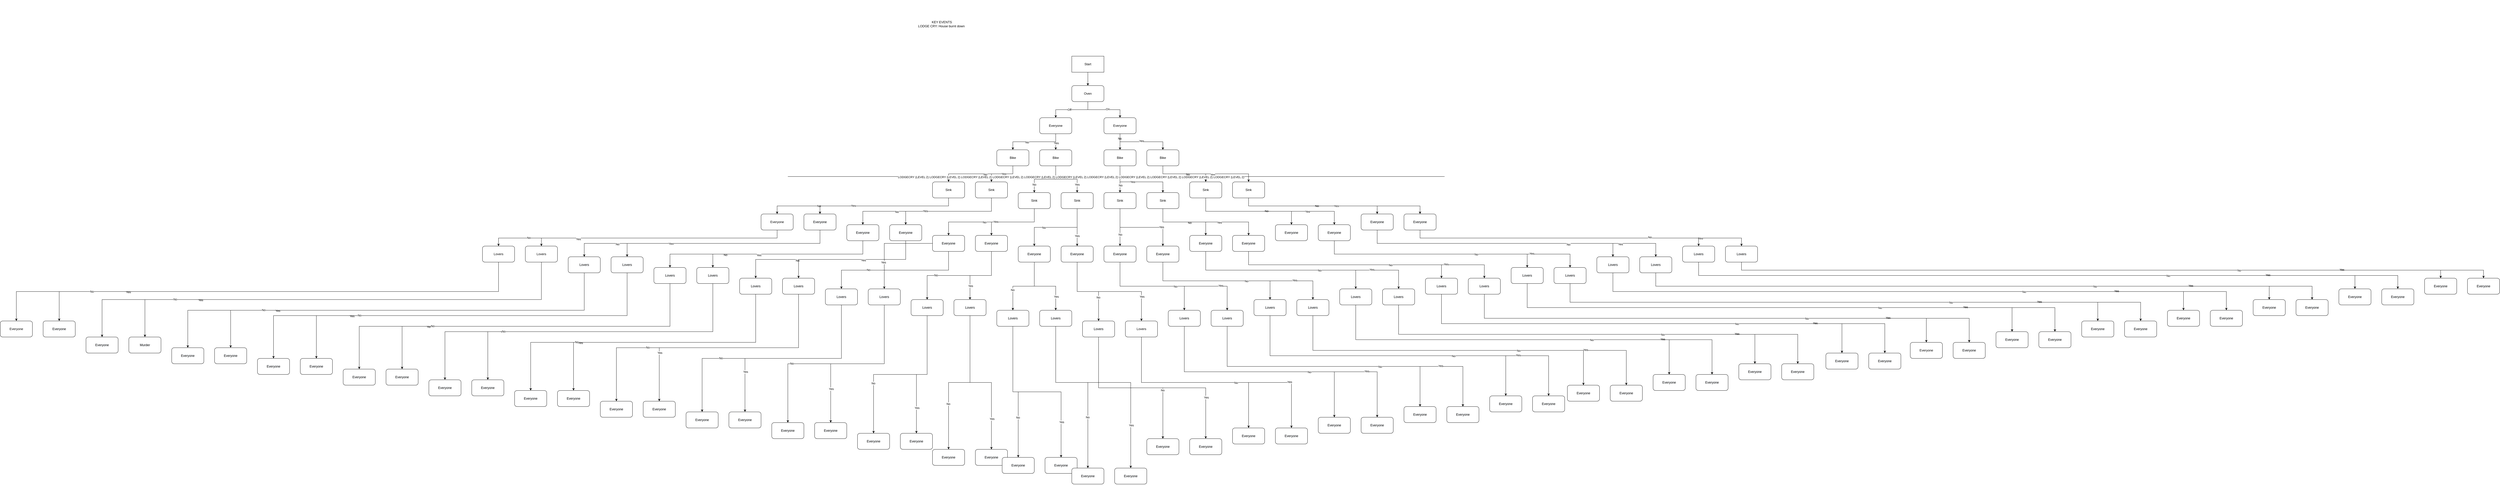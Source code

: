 <mxfile version="14.7.2" type="google"><diagram id="xAu7Mh7uJgAsqTWLfKIB" name="Page-1"><mxGraphModel dx="6380" dy="1028" grid="1" gridSize="10" guides="1" tooltips="1" connect="1" arrows="1" fold="1" page="1" pageScale="1" pageWidth="850" pageHeight="1100" math="0" shadow="0"><root><mxCell id="0"/><mxCell id="1" parent="0"/><mxCell id="dO8YBETgkGWypKGKS929-2" style="edgeStyle=orthogonalEdgeStyle;rounded=0;orthogonalLoop=1;jettySize=auto;html=1;" parent="1" source="dO8YBETgkGWypKGKS929-1" target="dO8YBETgkGWypKGKS929-3" edge="1"><mxGeometry relative="1" as="geometry"><mxPoint x="360" y="450" as="targetPoint"/></mxGeometry></mxCell><mxCell id="dO8YBETgkGWypKGKS929-1" value="Start" style="rounded=0;whiteSpace=wrap;html=1;" parent="1" vertex="1"><mxGeometry x="360" y="290" width="120" height="60" as="geometry"/></mxCell><mxCell id="dO8YBETgkGWypKGKS929-31" style="edgeStyle=orthogonalEdgeStyle;rounded=0;orthogonalLoop=1;jettySize=auto;html=1;entryX=0.5;entryY=0;entryDx=0;entryDy=0;" parent="1" source="dO8YBETgkGWypKGKS929-3" target="dO8YBETgkGWypKGKS929-7" edge="1"><mxGeometry relative="1" as="geometry"/></mxCell><mxCell id="dO8YBETgkGWypKGKS929-32" value="Off" style="edgeLabel;html=1;align=center;verticalAlign=middle;resizable=0;points=[];" parent="dO8YBETgkGWypKGKS929-31" vertex="1" connectable="0"><mxGeometry x="0.102" relative="1" as="geometry"><mxPoint as="offset"/></mxGeometry></mxCell><mxCell id="dO8YBETgkGWypKGKS929-33" style="edgeStyle=orthogonalEdgeStyle;rounded=0;orthogonalLoop=1;jettySize=auto;html=1;entryX=0.5;entryY=0;entryDx=0;entryDy=0;" parent="1" source="dO8YBETgkGWypKGKS929-3" target="dO8YBETgkGWypKGKS929-9" edge="1"><mxGeometry relative="1" as="geometry"/></mxCell><mxCell id="dO8YBETgkGWypKGKS929-34" value="On" style="edgeLabel;html=1;align=center;verticalAlign=middle;resizable=0;points=[];" parent="dO8YBETgkGWypKGKS929-33" vertex="1" connectable="0"><mxGeometry x="0.153" y="2" relative="1" as="geometry"><mxPoint as="offset"/></mxGeometry></mxCell><mxCell id="dO8YBETgkGWypKGKS929-3" value="Oven" style="rounded=1;whiteSpace=wrap;html=1;" parent="1" vertex="1"><mxGeometry x="360" y="400" width="120" height="60" as="geometry"/></mxCell><mxCell id="dO8YBETgkGWypKGKS929-20" style="edgeStyle=orthogonalEdgeStyle;rounded=0;orthogonalLoop=1;jettySize=auto;html=1;" parent="1" source="dO8YBETgkGWypKGKS929-7" target="dO8YBETgkGWypKGKS929-21" edge="1"><mxGeometry relative="1" as="geometry"><mxPoint x="390" y="630" as="targetPoint"/></mxGeometry></mxCell><mxCell id="dO8YBETgkGWypKGKS929-22" value="Yes" style="edgeLabel;html=1;align=center;verticalAlign=middle;resizable=0;points=[];" parent="dO8YBETgkGWypKGKS929-20" vertex="1" connectable="0"><mxGeometry x="0.151" y="2" relative="1" as="geometry"><mxPoint as="offset"/></mxGeometry></mxCell><mxCell id="dO8YBETgkGWypKGKS929-26" style="edgeStyle=orthogonalEdgeStyle;rounded=0;orthogonalLoop=1;jettySize=auto;html=1;entryX=0.5;entryY=0;entryDx=0;entryDy=0;exitX=0.5;exitY=1;exitDx=0;exitDy=0;" parent="1" source="dO8YBETgkGWypKGKS929-7" target="dO8YBETgkGWypKGKS929-17" edge="1"><mxGeometry relative="1" as="geometry"/></mxCell><mxCell id="dO8YBETgkGWypKGKS929-27" value="No" style="edgeLabel;html=1;align=center;verticalAlign=middle;resizable=0;points=[];" parent="dO8YBETgkGWypKGKS929-26" vertex="1" connectable="0"><mxGeometry x="0.249" y="2" relative="1" as="geometry"><mxPoint as="offset"/></mxGeometry></mxCell><mxCell id="dO8YBETgkGWypKGKS929-7" value="Everyone" style="rounded=1;whiteSpace=wrap;html=1;" parent="1" vertex="1"><mxGeometry x="240" y="520" width="120" height="60" as="geometry"/></mxCell><mxCell id="dO8YBETgkGWypKGKS929-23" style="edgeStyle=orthogonalEdgeStyle;rounded=0;orthogonalLoop=1;jettySize=auto;html=1;" parent="1" source="dO8YBETgkGWypKGKS929-9" target="dO8YBETgkGWypKGKS929-24" edge="1"><mxGeometry relative="1" as="geometry"><mxPoint x="530" y="680" as="targetPoint"/></mxGeometry></mxCell><mxCell id="dO8YBETgkGWypKGKS929-25" value="No" style="edgeLabel;html=1;align=center;verticalAlign=middle;resizable=0;points=[];" parent="dO8YBETgkGWypKGKS929-23" vertex="1" connectable="0"><mxGeometry x="-0.406" y="-1" relative="1" as="geometry"><mxPoint as="offset"/></mxGeometry></mxCell><mxCell id="dO8YBETgkGWypKGKS929-28" style="edgeStyle=orthogonalEdgeStyle;rounded=0;orthogonalLoop=1;jettySize=auto;html=1;exitX=0.5;exitY=1;exitDx=0;exitDy=0;" parent="1" source="dO8YBETgkGWypKGKS929-9" target="dO8YBETgkGWypKGKS929-30" edge="1"><mxGeometry relative="1" as="geometry"><mxPoint x="690" y="670" as="targetPoint"/></mxGeometry></mxCell><mxCell id="dO8YBETgkGWypKGKS929-29" value="Yes" style="edgeLabel;html=1;align=center;verticalAlign=middle;resizable=0;points=[];" parent="dO8YBETgkGWypKGKS929-28" vertex="1" connectable="0"><mxGeometry x="-0.006" y="3" relative="1" as="geometry"><mxPoint as="offset"/></mxGeometry></mxCell><mxCell id="dO8YBETgkGWypKGKS929-9" value="&lt;span&gt;Everyone&lt;/span&gt;" style="rounded=1;whiteSpace=wrap;html=1;" parent="1" vertex="1"><mxGeometry x="480" y="520" width="120" height="60" as="geometry"/></mxCell><mxCell id="dO8YBETgkGWypKGKS929-35" style="edgeStyle=orthogonalEdgeStyle;rounded=0;orthogonalLoop=1;jettySize=auto;html=1;exitX=0.5;exitY=1;exitDx=0;exitDy=0;" parent="1" source="dO8YBETgkGWypKGKS929-17" target="dO8YBETgkGWypKGKS929-36" edge="1"><mxGeometry relative="1" as="geometry"><mxPoint x="40" y="810" as="targetPoint"/></mxGeometry></mxCell><mxCell id="dO8YBETgkGWypKGKS929-39" value="No" style="edgeLabel;html=1;align=center;verticalAlign=middle;resizable=0;points=[];" parent="dO8YBETgkGWypKGKS929-35" vertex="1" connectable="0"><mxGeometry x="-0.113" y="2" relative="1" as="geometry"><mxPoint as="offset"/></mxGeometry></mxCell><mxCell id="dO8YBETgkGWypKGKS929-37" style="edgeStyle=orthogonalEdgeStyle;rounded=0;orthogonalLoop=1;jettySize=auto;html=1;" parent="1" source="dO8YBETgkGWypKGKS929-17" target="dO8YBETgkGWypKGKS929-38" edge="1"><mxGeometry relative="1" as="geometry"><mxPoint x="130" y="740" as="targetPoint"/></mxGeometry></mxCell><mxCell id="dO8YBETgkGWypKGKS929-40" value="Yes" style="edgeLabel;html=1;align=center;verticalAlign=middle;resizable=0;points=[];" parent="dO8YBETgkGWypKGKS929-37" vertex="1" connectable="0"><mxGeometry x="-0.079" relative="1" as="geometry"><mxPoint as="offset"/></mxGeometry></mxCell><mxCell id="dO8YBETgkGWypKGKS929-17" value="Bike" style="rounded=1;whiteSpace=wrap;html=1;" parent="1" vertex="1"><mxGeometry x="80" y="640" width="120" height="60" as="geometry"/></mxCell><mxCell id="dO8YBETgkGWypKGKS929-41" style="edgeStyle=orthogonalEdgeStyle;rounded=0;orthogonalLoop=1;jettySize=auto;html=1;" parent="1" source="dO8YBETgkGWypKGKS929-21" target="dO8YBETgkGWypKGKS929-53" edge="1"><mxGeometry relative="1" as="geometry"><mxPoint x="260" y="820" as="targetPoint"/></mxGeometry></mxCell><mxCell id="dO8YBETgkGWypKGKS929-43" value="No" style="edgeLabel;html=1;align=center;verticalAlign=middle;resizable=0;points=[];" parent="dO8YBETgkGWypKGKS929-41" vertex="1" connectable="0"><mxGeometry x="0.133" relative="1" as="geometry"><mxPoint x="-28" y="20" as="offset"/></mxGeometry></mxCell><mxCell id="dO8YBETgkGWypKGKS929-42" style="edgeStyle=orthogonalEdgeStyle;rounded=0;orthogonalLoop=1;jettySize=auto;html=1;" parent="1" source="dO8YBETgkGWypKGKS929-21" target="dO8YBETgkGWypKGKS929-54" edge="1"><mxGeometry relative="1" as="geometry"><mxPoint x="360" y="840" as="targetPoint"/></mxGeometry></mxCell><mxCell id="dO8YBETgkGWypKGKS929-44" value="Yes" style="edgeLabel;html=1;align=center;verticalAlign=middle;resizable=0;points=[];" parent="dO8YBETgkGWypKGKS929-42" vertex="1" connectable="0"><mxGeometry x="-0.116" y="1" relative="1" as="geometry"><mxPoint x="50" y="21" as="offset"/></mxGeometry></mxCell><mxCell id="dO8YBETgkGWypKGKS929-21" value="Bike" style="rounded=1;whiteSpace=wrap;html=1;" parent="1" vertex="1"><mxGeometry x="240" y="640" width="120" height="60" as="geometry"/></mxCell><mxCell id="dO8YBETgkGWypKGKS929-45" style="edgeStyle=orthogonalEdgeStyle;rounded=0;orthogonalLoop=1;jettySize=auto;html=1;" parent="1" source="dO8YBETgkGWypKGKS929-24" target="dO8YBETgkGWypKGKS929-55" edge="1"><mxGeometry relative="1" as="geometry"><mxPoint x="440" y="840" as="targetPoint"/></mxGeometry></mxCell><mxCell id="dO8YBETgkGWypKGKS929-46" value="No" style="edgeLabel;html=1;align=center;verticalAlign=middle;resizable=0;points=[];" parent="dO8YBETgkGWypKGKS929-45" vertex="1" connectable="0"><mxGeometry x="0.463" y="2" relative="1" as="geometry"><mxPoint as="offset"/></mxGeometry></mxCell><mxCell id="dO8YBETgkGWypKGKS929-47" style="edgeStyle=orthogonalEdgeStyle;rounded=0;orthogonalLoop=1;jettySize=auto;html=1;exitX=0.5;exitY=1;exitDx=0;exitDy=0;" parent="1" source="dO8YBETgkGWypKGKS929-24" target="dO8YBETgkGWypKGKS929-56" edge="1"><mxGeometry relative="1" as="geometry"><mxPoint x="570" y="810" as="targetPoint"/><Array as="points"><mxPoint x="540" y="760"/><mxPoint x="700" y="760"/></Array></mxGeometry></mxCell><mxCell id="dO8YBETgkGWypKGKS929-48" value="Yes" style="edgeLabel;html=1;align=center;verticalAlign=middle;resizable=0;points=[];" parent="dO8YBETgkGWypKGKS929-47" vertex="1" connectable="0"><mxGeometry x="-0.18" relative="1" as="geometry"><mxPoint as="offset"/></mxGeometry></mxCell><mxCell id="dO8YBETgkGWypKGKS929-24" value="&lt;span&gt;Bike&lt;/span&gt;" style="rounded=1;whiteSpace=wrap;html=1;" parent="1" vertex="1"><mxGeometry x="480" y="640" width="120" height="60" as="geometry"/></mxCell><mxCell id="dO8YBETgkGWypKGKS929-49" style="edgeStyle=orthogonalEdgeStyle;rounded=0;orthogonalLoop=1;jettySize=auto;html=1;exitX=0.5;exitY=1;exitDx=0;exitDy=0;" parent="1" source="dO8YBETgkGWypKGKS929-30" target="dO8YBETgkGWypKGKS929-58" edge="1"><mxGeometry relative="1" as="geometry"><mxPoint x="640" y="840" as="targetPoint"/></mxGeometry></mxCell><mxCell id="dO8YBETgkGWypKGKS929-51" value="No" style="edgeLabel;html=1;align=center;verticalAlign=middle;resizable=0;points=[];" parent="dO8YBETgkGWypKGKS929-49" vertex="1" connectable="0"><mxGeometry x="0.116" y="-2" relative="1" as="geometry"><mxPoint as="offset"/></mxGeometry></mxCell><mxCell id="dO8YBETgkGWypKGKS929-50" style="edgeStyle=orthogonalEdgeStyle;rounded=0;orthogonalLoop=1;jettySize=auto;html=1;exitX=0.5;exitY=1;exitDx=0;exitDy=0;" parent="1" source="dO8YBETgkGWypKGKS929-30" target="dO8YBETgkGWypKGKS929-57" edge="1"><mxGeometry relative="1" as="geometry"><mxPoint x="760" y="880" as="targetPoint"/></mxGeometry></mxCell><mxCell id="dO8YBETgkGWypKGKS929-52" value="Yes" style="edgeLabel;html=1;align=center;verticalAlign=middle;resizable=0;points=[];" parent="dO8YBETgkGWypKGKS929-50" vertex="1" connectable="0"><mxGeometry x="0.137" y="-3" relative="1" as="geometry"><mxPoint as="offset"/></mxGeometry></mxCell><mxCell id="dO8YBETgkGWypKGKS929-30" value="&lt;span&gt;Bike&lt;/span&gt;" style="rounded=1;whiteSpace=wrap;html=1;" parent="1" vertex="1"><mxGeometry x="640" y="640" width="120" height="60" as="geometry"/></mxCell><mxCell id="dO8YBETgkGWypKGKS929-61" style="edgeStyle=orthogonalEdgeStyle;rounded=0;orthogonalLoop=1;jettySize=auto;html=1;exitX=0.5;exitY=1;exitDx=0;exitDy=0;" parent="1" source="dO8YBETgkGWypKGKS929-36" target="dO8YBETgkGWypKGKS929-93" edge="1"><mxGeometry relative="1" as="geometry"><mxPoint x="-360" y="890" as="targetPoint"/></mxGeometry></mxCell><mxCell id="dO8YBETgkGWypKGKS929-63" value="No" style="edgeLabel;html=1;align=center;verticalAlign=middle;resizable=0;points=[];" parent="dO8YBETgkGWypKGKS929-61" vertex="1" connectable="0"><mxGeometry x="0.468" relative="1" as="geometry"><mxPoint as="offset"/></mxGeometry></mxCell><mxCell id="dO8YBETgkGWypKGKS929-62" style="edgeStyle=orthogonalEdgeStyle;rounded=0;orthogonalLoop=1;jettySize=auto;html=1;exitX=0.5;exitY=1;exitDx=0;exitDy=0;" parent="1" source="dO8YBETgkGWypKGKS929-36" target="dO8YBETgkGWypKGKS929-94" edge="1"><mxGeometry relative="1" as="geometry"><mxPoint x="-180" y="910" as="targetPoint"/></mxGeometry></mxCell><mxCell id="dO8YBETgkGWypKGKS929-64" value="Yes" style="edgeLabel;html=1;align=center;verticalAlign=middle;resizable=0;points=[];" parent="dO8YBETgkGWypKGKS929-62" vertex="1" connectable="0"><mxGeometry x="0.431" y="-1" relative="1" as="geometry"><mxPoint as="offset"/></mxGeometry></mxCell><mxCell id="dO8YBETgkGWypKGKS929-36" value="Sink" style="rounded=1;whiteSpace=wrap;html=1;" parent="1" vertex="1"><mxGeometry x="-160" y="760" width="120" height="60" as="geometry"/></mxCell><mxCell id="dO8YBETgkGWypKGKS929-65" style="edgeStyle=orthogonalEdgeStyle;rounded=0;orthogonalLoop=1;jettySize=auto;html=1;exitX=0.5;exitY=1;exitDx=0;exitDy=0;" parent="1" source="dO8YBETgkGWypKGKS929-38" target="dO8YBETgkGWypKGKS929-95" edge="1"><mxGeometry relative="1" as="geometry"><mxPoint x="-20" y="910" as="targetPoint"/></mxGeometry></mxCell><mxCell id="dO8YBETgkGWypKGKS929-67" value="No" style="edgeLabel;html=1;align=center;verticalAlign=middle;resizable=0;points=[];" parent="dO8YBETgkGWypKGKS929-65" vertex="1" connectable="0"><mxGeometry x="0.389" y="2" relative="1" as="geometry"><mxPoint as="offset"/></mxGeometry></mxCell><mxCell id="dO8YBETgkGWypKGKS929-66" style="edgeStyle=orthogonalEdgeStyle;rounded=0;orthogonalLoop=1;jettySize=auto;html=1;exitX=0.5;exitY=1;exitDx=0;exitDy=0;" parent="1" source="dO8YBETgkGWypKGKS929-38" target="dO8YBETgkGWypKGKS929-96" edge="1"><mxGeometry relative="1" as="geometry"><mxPoint x="100" y="940" as="targetPoint"/></mxGeometry></mxCell><mxCell id="dO8YBETgkGWypKGKS929-68" value="Yes" style="edgeLabel;html=1;align=center;verticalAlign=middle;resizable=0;points=[];" parent="dO8YBETgkGWypKGKS929-66" vertex="1" connectable="0"><mxGeometry x="0.415" y="-1" relative="1" as="geometry"><mxPoint as="offset"/></mxGeometry></mxCell><mxCell id="dO8YBETgkGWypKGKS929-38" value="&lt;span&gt;Sink&lt;/span&gt;" style="rounded=1;whiteSpace=wrap;html=1;" parent="1" vertex="1"><mxGeometry y="760" width="120" height="60" as="geometry"/></mxCell><mxCell id="dO8YBETgkGWypKGKS929-69" style="edgeStyle=orthogonalEdgeStyle;rounded=0;orthogonalLoop=1;jettySize=auto;html=1;exitX=0.5;exitY=1;exitDx=0;exitDy=0;" parent="1" source="dO8YBETgkGWypKGKS929-53" target="dO8YBETgkGWypKGKS929-97" edge="1"><mxGeometry relative="1" as="geometry"><mxPoint x="160" y="970" as="targetPoint"/></mxGeometry></mxCell><mxCell id="dO8YBETgkGWypKGKS929-71" value="No" style="edgeLabel;html=1;align=center;verticalAlign=middle;resizable=0;points=[];" parent="dO8YBETgkGWypKGKS929-69" vertex="1" connectable="0"><mxGeometry x="0.127" y="1" relative="1" as="geometry"><mxPoint as="offset"/></mxGeometry></mxCell><mxCell id="dO8YBETgkGWypKGKS929-70" style="edgeStyle=orthogonalEdgeStyle;rounded=0;orthogonalLoop=1;jettySize=auto;html=1;exitX=0.5;exitY=1;exitDx=0;exitDy=0;" parent="1" source="dO8YBETgkGWypKGKS929-53" target="dO8YBETgkGWypKGKS929-98" edge="1"><mxGeometry relative="1" as="geometry"><mxPoint x="280" y="970" as="targetPoint"/></mxGeometry></mxCell><mxCell id="dO8YBETgkGWypKGKS929-72" value="Yes" style="edgeLabel;html=1;align=center;verticalAlign=middle;resizable=0;points=[];" parent="dO8YBETgkGWypKGKS929-70" vertex="1" connectable="0"><mxGeometry x="0.496" y="-1" relative="1" as="geometry"><mxPoint as="offset"/></mxGeometry></mxCell><mxCell id="dO8YBETgkGWypKGKS929-53" value="&lt;span&gt;Sink&lt;/span&gt;" style="rounded=1;whiteSpace=wrap;html=1;" parent="1" vertex="1"><mxGeometry x="160" y="800" width="120" height="60" as="geometry"/></mxCell><mxCell id="dO8YBETgkGWypKGKS929-73" style="edgeStyle=orthogonalEdgeStyle;rounded=0;orthogonalLoop=1;jettySize=auto;html=1;exitX=0.5;exitY=1;exitDx=0;exitDy=0;" parent="1" source="dO8YBETgkGWypKGKS929-54" target="dO8YBETgkGWypKGKS929-100" edge="1"><mxGeometry relative="1" as="geometry"><mxPoint x="340" y="970" as="targetPoint"/></mxGeometry></mxCell><mxCell id="dO8YBETgkGWypKGKS929-75" value="No" style="edgeLabel;html=1;align=center;verticalAlign=middle;resizable=0;points=[];" parent="dO8YBETgkGWypKGKS929-73" vertex="1" connectable="0"><mxGeometry x="0.296" y="1" relative="1" as="geometry"><mxPoint as="offset"/></mxGeometry></mxCell><mxCell id="dO8YBETgkGWypKGKS929-74" style="edgeStyle=orthogonalEdgeStyle;rounded=0;orthogonalLoop=1;jettySize=auto;html=1;" parent="1" source="dO8YBETgkGWypKGKS929-54" target="dO8YBETgkGWypKGKS929-99" edge="1"><mxGeometry relative="1" as="geometry"><mxPoint x="440" y="970" as="targetPoint"/></mxGeometry></mxCell><mxCell id="dO8YBETgkGWypKGKS929-76" value="Yes" style="edgeLabel;html=1;align=center;verticalAlign=middle;resizable=0;points=[];" parent="dO8YBETgkGWypKGKS929-74" vertex="1" connectable="0"><mxGeometry x="0.449" relative="1" as="geometry"><mxPoint as="offset"/></mxGeometry></mxCell><mxCell id="dO8YBETgkGWypKGKS929-54" value="&lt;span&gt;Sink&lt;/span&gt;" style="rounded=1;whiteSpace=wrap;html=1;" parent="1" vertex="1"><mxGeometry x="320" y="800" width="120" height="60" as="geometry"/></mxCell><mxCell id="dO8YBETgkGWypKGKS929-77" style="edgeStyle=orthogonalEdgeStyle;rounded=0;orthogonalLoop=1;jettySize=auto;html=1;" parent="1" source="dO8YBETgkGWypKGKS929-55" target="dO8YBETgkGWypKGKS929-108" edge="1"><mxGeometry relative="1" as="geometry"><mxPoint x="500" y="960" as="targetPoint"/></mxGeometry></mxCell><mxCell id="dO8YBETgkGWypKGKS929-79" value="No" style="edgeLabel;html=1;align=center;verticalAlign=middle;resizable=0;points=[];" parent="dO8YBETgkGWypKGKS929-77" vertex="1" connectable="0"><mxGeometry x="0.389" y="1" relative="1" as="geometry"><mxPoint as="offset"/></mxGeometry></mxCell><mxCell id="dO8YBETgkGWypKGKS929-78" style="edgeStyle=orthogonalEdgeStyle;rounded=0;orthogonalLoop=1;jettySize=auto;html=1;exitX=0.5;exitY=1;exitDx=0;exitDy=0;" parent="1" source="dO8YBETgkGWypKGKS929-55" target="dO8YBETgkGWypKGKS929-107" edge="1"><mxGeometry relative="1" as="geometry"><mxPoint x="600" y="950" as="targetPoint"/></mxGeometry></mxCell><mxCell id="dO8YBETgkGWypKGKS929-80" value="Yes" style="edgeLabel;html=1;align=center;verticalAlign=middle;resizable=0;points=[];" parent="dO8YBETgkGWypKGKS929-78" vertex="1" connectable="0"><mxGeometry x="0.496" y="1" relative="1" as="geometry"><mxPoint as="offset"/></mxGeometry></mxCell><mxCell id="dO8YBETgkGWypKGKS929-55" value="&lt;span&gt;Sink&lt;/span&gt;" style="rounded=1;whiteSpace=wrap;html=1;" parent="1" vertex="1"><mxGeometry x="480" y="800" width="120" height="60" as="geometry"/></mxCell><mxCell id="dO8YBETgkGWypKGKS929-81" style="edgeStyle=orthogonalEdgeStyle;rounded=0;orthogonalLoop=1;jettySize=auto;html=1;exitX=0.5;exitY=1;exitDx=0;exitDy=0;" parent="1" source="dO8YBETgkGWypKGKS929-56" target="dO8YBETgkGWypKGKS929-106" edge="1"><mxGeometry relative="1" as="geometry"><mxPoint x="640" y="970" as="targetPoint"/></mxGeometry></mxCell><mxCell id="dO8YBETgkGWypKGKS929-83" value="No" style="edgeLabel;html=1;align=center;verticalAlign=middle;resizable=0;points=[];" parent="dO8YBETgkGWypKGKS929-81" vertex="1" connectable="0"><mxGeometry x="0.151" y="-3" relative="1" as="geometry"><mxPoint as="offset"/></mxGeometry></mxCell><mxCell id="dO8YBETgkGWypKGKS929-82" style="edgeStyle=orthogonalEdgeStyle;rounded=0;orthogonalLoop=1;jettySize=auto;html=1;exitX=0.5;exitY=1;exitDx=0;exitDy=0;" parent="1" source="dO8YBETgkGWypKGKS929-56" target="dO8YBETgkGWypKGKS929-105" edge="1"><mxGeometry relative="1" as="geometry"><mxPoint x="780" y="970" as="targetPoint"/><mxPoint x="920" y="880" as="sourcePoint"/></mxGeometry></mxCell><mxCell id="dO8YBETgkGWypKGKS929-84" value="Yes" style="edgeLabel;html=1;align=center;verticalAlign=middle;resizable=0;points=[];" parent="dO8YBETgkGWypKGKS929-82" vertex="1" connectable="0"><mxGeometry x="0.24" y="-2" relative="1" as="geometry"><mxPoint as="offset"/></mxGeometry></mxCell><mxCell id="dO8YBETgkGWypKGKS929-56" value="&lt;span&gt;Sink&lt;/span&gt;" style="rounded=1;whiteSpace=wrap;html=1;" parent="1" vertex="1"><mxGeometry x="640" y="800" width="120" height="60" as="geometry"/></mxCell><mxCell id="dO8YBETgkGWypKGKS929-89" style="edgeStyle=orthogonalEdgeStyle;rounded=0;orthogonalLoop=1;jettySize=auto;html=1;exitX=0.5;exitY=1;exitDx=0;exitDy=0;" parent="1" source="dO8YBETgkGWypKGKS929-57" target="dO8YBETgkGWypKGKS929-102" edge="1"><mxGeometry relative="1" as="geometry"><mxPoint x="970" y="930" as="targetPoint"/></mxGeometry></mxCell><mxCell id="dO8YBETgkGWypKGKS929-91" value="No" style="edgeLabel;html=1;align=center;verticalAlign=middle;resizable=0;points=[];" parent="dO8YBETgkGWypKGKS929-89" vertex="1" connectable="0"><mxGeometry x="0.212" y="3" relative="1" as="geometry"><mxPoint x="-42" y="3" as="offset"/></mxGeometry></mxCell><mxCell id="dO8YBETgkGWypKGKS929-90" style="edgeStyle=orthogonalEdgeStyle;rounded=0;orthogonalLoop=1;jettySize=auto;html=1;exitX=0.5;exitY=1;exitDx=0;exitDy=0;" parent="1" source="dO8YBETgkGWypKGKS929-57" target="dO8YBETgkGWypKGKS929-101" edge="1"><mxGeometry relative="1" as="geometry"><mxPoint x="1090" y="940" as="targetPoint"/></mxGeometry></mxCell><mxCell id="dO8YBETgkGWypKGKS929-92" value="Yes" style="edgeLabel;html=1;align=center;verticalAlign=middle;resizable=0;points=[];" parent="dO8YBETgkGWypKGKS929-90" vertex="1" connectable="0"><mxGeometry x="0.018" relative="1" as="geometry"><mxPoint as="offset"/></mxGeometry></mxCell><mxCell id="dO8YBETgkGWypKGKS929-57" value="&lt;span&gt;Sink&lt;/span&gt;" style="rounded=1;whiteSpace=wrap;html=1;" parent="1" vertex="1"><mxGeometry x="960" y="760" width="120" height="60" as="geometry"/></mxCell><mxCell id="dO8YBETgkGWypKGKS929-85" style="edgeStyle=orthogonalEdgeStyle;rounded=0;orthogonalLoop=1;jettySize=auto;html=1;exitX=0.5;exitY=1;exitDx=0;exitDy=0;" parent="1" source="dO8YBETgkGWypKGKS929-58" target="dO8YBETgkGWypKGKS929-104" edge="1"><mxGeometry relative="1" as="geometry"><mxPoint x="850" y="930" as="targetPoint"/></mxGeometry></mxCell><mxCell id="dO8YBETgkGWypKGKS929-87" value="No" style="edgeLabel;html=1;align=center;verticalAlign=middle;resizable=0;points=[];" parent="dO8YBETgkGWypKGKS929-85" vertex="1" connectable="0"><mxGeometry x="0.32" y="1" relative="1" as="geometry"><mxPoint as="offset"/></mxGeometry></mxCell><mxCell id="dO8YBETgkGWypKGKS929-86" style="edgeStyle=orthogonalEdgeStyle;rounded=0;orthogonalLoop=1;jettySize=auto;html=1;exitX=0.5;exitY=1;exitDx=0;exitDy=0;" parent="1" source="dO8YBETgkGWypKGKS929-58" target="dO8YBETgkGWypKGKS929-103" edge="1"><mxGeometry relative="1" as="geometry"><mxPoint x="920" y="960" as="targetPoint"/></mxGeometry></mxCell><mxCell id="dO8YBETgkGWypKGKS929-88" value="Yes" style="edgeLabel;html=1;align=center;verticalAlign=middle;resizable=0;points=[];" parent="dO8YBETgkGWypKGKS929-86" vertex="1" connectable="0"><mxGeometry x="0.482" y="-1" relative="1" as="geometry"><mxPoint as="offset"/></mxGeometry></mxCell><mxCell id="dO8YBETgkGWypKGKS929-58" value="&lt;span&gt;Sink&lt;/span&gt;" style="rounded=1;whiteSpace=wrap;html=1;" parent="1" vertex="1"><mxGeometry x="800" y="760" width="120" height="60" as="geometry"/></mxCell><mxCell id="dO8YBETgkGWypKGKS929-59" value="" style="endArrow=none;html=1;" parent="1" edge="1"><mxGeometry width="50" height="50" relative="1" as="geometry"><mxPoint x="-700" y="740" as="sourcePoint"/><mxPoint x="1751.6" y="740" as="targetPoint"/></mxGeometry></mxCell><mxCell id="dO8YBETgkGWypKGKS929-60" value="LODGECRY (LEVEL 2) LODGECRY (LEVEL 2) LODGECRY (LEVEL 2) LODGECRY (LEVEL 2) LODGECRY (LEVEL 2) LODGECRY (LEVEL 2) LODGECRY (LEVEL 2) LODGECRY (LEVEL 2) LODGECRY (LEVEL 2) LODGECRY (LEVEL 2) LODGECRY (LEVEL 2)" style="edgeLabel;html=1;align=center;verticalAlign=middle;resizable=0;points=[];" parent="dO8YBETgkGWypKGKS929-59" vertex="1" connectable="0"><mxGeometry x="-0.138" y="-2" relative="1" as="geometry"><mxPoint as="offset"/></mxGeometry></mxCell><mxCell id="dO8YBETgkGWypKGKS929-109" style="edgeStyle=orthogonalEdgeStyle;rounded=0;orthogonalLoop=1;jettySize=auto;html=1;exitX=0.5;exitY=1;exitDx=0;exitDy=0;" parent="1" source="dO8YBETgkGWypKGKS929-93" target="dO8YBETgkGWypKGKS929-112" edge="1"><mxGeometry relative="1" as="geometry"><mxPoint x="-1480" y="1010" as="targetPoint"/></mxGeometry></mxCell><mxCell id="dO8YBETgkGWypKGKS929-119" value="No" style="edgeLabel;html=1;align=center;verticalAlign=middle;resizable=0;points=[];" parent="dO8YBETgkGWypKGKS929-109" vertex="1" connectable="0"><mxGeometry x="0.743" y="-1" relative="1" as="geometry"><mxPoint x="1" as="offset"/></mxGeometry></mxCell><mxCell id="dO8YBETgkGWypKGKS929-110" style="edgeStyle=orthogonalEdgeStyle;rounded=0;orthogonalLoop=1;jettySize=auto;html=1;exitX=0.5;exitY=1;exitDx=0;exitDy=0;" parent="1" source="dO8YBETgkGWypKGKS929-93" target="dO8YBETgkGWypKGKS929-111" edge="1"><mxGeometry relative="1" as="geometry"><mxPoint x="-1350" y="1040" as="targetPoint"/></mxGeometry></mxCell><mxCell id="dO8YBETgkGWypKGKS929-120" value="Yes" style="edgeLabel;html=1;align=center;verticalAlign=middle;resizable=0;points=[];" parent="dO8YBETgkGWypKGKS929-110" vertex="1" connectable="0"><mxGeometry x="0.646" y="4" relative="1" as="geometry"><mxPoint x="1" as="offset"/></mxGeometry></mxCell><mxCell id="dO8YBETgkGWypKGKS929-93" value="Everyone" style="rounded=1;whiteSpace=wrap;html=1;" parent="1" vertex="1"><mxGeometry x="-800" y="880" width="120" height="60" as="geometry"/></mxCell><mxCell id="dO8YBETgkGWypKGKS929-116" style="edgeStyle=orthogonalEdgeStyle;rounded=0;orthogonalLoop=1;jettySize=auto;html=1;entryX=0.5;entryY=0;entryDx=0;entryDy=0;exitX=0.5;exitY=1;exitDx=0;exitDy=0;" parent="1" source="dO8YBETgkGWypKGKS929-94" target="dO8YBETgkGWypKGKS929-114" edge="1"><mxGeometry relative="1" as="geometry"/></mxCell><mxCell id="dO8YBETgkGWypKGKS929-121" value="No" style="edgeLabel;html=1;align=center;verticalAlign=middle;resizable=0;points=[];" parent="dO8YBETgkGWypKGKS929-116" vertex="1" connectable="0"><mxGeometry x="0.647" y="3" relative="1" as="geometry"><mxPoint x="1" as="offset"/></mxGeometry></mxCell><mxCell id="dO8YBETgkGWypKGKS929-117" style="edgeStyle=orthogonalEdgeStyle;rounded=0;orthogonalLoop=1;jettySize=auto;html=1;exitX=0.5;exitY=1;exitDx=0;exitDy=0;" parent="1" source="dO8YBETgkGWypKGKS929-94" target="dO8YBETgkGWypKGKS929-118" edge="1"><mxGeometry relative="1" as="geometry"><mxPoint x="-910" y="1060" as="targetPoint"/></mxGeometry></mxCell><mxCell id="dO8YBETgkGWypKGKS929-122" value="Yes" style="edgeLabel;html=1;align=center;verticalAlign=middle;resizable=0;points=[];" parent="dO8YBETgkGWypKGKS929-117" vertex="1" connectable="0"><mxGeometry x="0.48" y="1" relative="1" as="geometry"><mxPoint x="1" as="offset"/></mxGeometry></mxCell><mxCell id="dO8YBETgkGWypKGKS929-94" value="&#10;&#10;&lt;span style=&quot;color: rgb(0, 0, 0); font-family: helvetica; font-size: 12px; font-style: normal; font-weight: 400; letter-spacing: normal; text-align: center; text-indent: 0px; text-transform: none; word-spacing: 0px; background-color: rgb(248, 249, 250); display: inline; float: none;&quot;&gt;Everyone&lt;/span&gt;&#10;&#10;" style="rounded=1;whiteSpace=wrap;html=1;" parent="1" vertex="1"><mxGeometry x="-640" y="880" width="120" height="60" as="geometry"/></mxCell><mxCell id="dO8YBETgkGWypKGKS929-123" style="edgeStyle=orthogonalEdgeStyle;rounded=0;orthogonalLoop=1;jettySize=auto;html=1;exitX=0.5;exitY=1;exitDx=0;exitDy=0;" parent="1" source="dO8YBETgkGWypKGKS929-95" target="dO8YBETgkGWypKGKS929-124" edge="1"><mxGeometry relative="1" as="geometry"><mxPoint x="-910" y="1060" as="targetPoint"/></mxGeometry></mxCell><mxCell id="dO8YBETgkGWypKGKS929-125" value="No" style="edgeLabel;html=1;align=center;verticalAlign=middle;resizable=0;points=[];" parent="dO8YBETgkGWypKGKS929-123" vertex="1" connectable="0"><mxGeometry x="0.377" y="3" relative="1" as="geometry"><mxPoint x="1" as="offset"/></mxGeometry></mxCell><mxCell id="dO8YBETgkGWypKGKS929-126" style="edgeStyle=orthogonalEdgeStyle;rounded=0;orthogonalLoop=1;jettySize=auto;html=1;exitX=0.5;exitY=1;exitDx=0;exitDy=0;" parent="1" source="dO8YBETgkGWypKGKS929-95" target="dO8YBETgkGWypKGKS929-127" edge="1"><mxGeometry relative="1" as="geometry"><mxPoint x="-750" y="1130" as="targetPoint"/></mxGeometry></mxCell><mxCell id="dO8YBETgkGWypKGKS929-128" value="Yes" style="edgeLabel;html=1;align=center;verticalAlign=middle;resizable=0;points=[];" parent="dO8YBETgkGWypKGKS929-126" vertex="1" connectable="0"><mxGeometry x="0.33" y="4" relative="1" as="geometry"><mxPoint x="1" as="offset"/></mxGeometry></mxCell><mxCell id="dO8YBETgkGWypKGKS929-95" value="&#10;&#10;&lt;span style=&quot;color: rgb(0, 0, 0); font-family: helvetica; font-size: 12px; font-style: normal; font-weight: 400; letter-spacing: normal; text-align: center; text-indent: 0px; text-transform: none; word-spacing: 0px; background-color: rgb(248, 249, 250); display: inline; float: none;&quot;&gt;Everyone&lt;/span&gt;&#10;&#10;" style="rounded=1;whiteSpace=wrap;html=1;" parent="1" vertex="1"><mxGeometry x="-480" y="920" width="120" height="60" as="geometry"/></mxCell><mxCell id="dO8YBETgkGWypKGKS929-129" style="edgeStyle=orthogonalEdgeStyle;rounded=0;orthogonalLoop=1;jettySize=auto;html=1;exitX=0.5;exitY=1;exitDx=0;exitDy=0;" parent="1" source="dO8YBETgkGWypKGKS929-96" target="dO8YBETgkGWypKGKS929-132" edge="1"><mxGeometry relative="1" as="geometry"><mxPoint x="-550" y="1110" as="targetPoint"/></mxGeometry></mxCell><mxCell id="dO8YBETgkGWypKGKS929-133" value="No" style="edgeLabel;html=1;align=center;verticalAlign=middle;resizable=0;points=[];" parent="dO8YBETgkGWypKGKS929-129" vertex="1" connectable="0"><mxGeometry x="0.355" y="4" relative="1" as="geometry"><mxPoint as="offset"/></mxGeometry></mxCell><mxCell id="dO8YBETgkGWypKGKS929-130" style="edgeStyle=orthogonalEdgeStyle;rounded=0;orthogonalLoop=1;jettySize=auto;html=1;exitX=0.5;exitY=1;exitDx=0;exitDy=0;" parent="1" source="dO8YBETgkGWypKGKS929-96" target="dO8YBETgkGWypKGKS929-131" edge="1"><mxGeometry relative="1" as="geometry"><mxPoint x="-440" y="1120" as="targetPoint"/></mxGeometry></mxCell><mxCell id="dO8YBETgkGWypKGKS929-134" value="Yes" style="edgeLabel;html=1;align=center;verticalAlign=middle;resizable=0;points=[];" parent="dO8YBETgkGWypKGKS929-130" vertex="1" connectable="0"><mxGeometry x="-0.156" y="3" relative="1" as="geometry"><mxPoint as="offset"/></mxGeometry></mxCell><mxCell id="dO8YBETgkGWypKGKS929-96" value="&#10;&#10;&lt;span style=&quot;color: rgb(0, 0, 0); font-family: helvetica; font-size: 12px; font-style: normal; font-weight: 400; letter-spacing: normal; text-align: center; text-indent: 0px; text-transform: none; word-spacing: 0px; background-color: rgb(248, 249, 250); display: inline; float: none;&quot;&gt;Everyone&lt;/span&gt;&#10;&#10;" style="rounded=1;whiteSpace=wrap;html=1;" parent="1" vertex="1"><mxGeometry x="-320" y="920" width="120" height="60" as="geometry"/></mxCell><mxCell id="dO8YBETgkGWypKGKS929-135" style="edgeStyle=orthogonalEdgeStyle;rounded=0;orthogonalLoop=1;jettySize=auto;html=1;exitX=0.5;exitY=1;exitDx=0;exitDy=0;" parent="1" source="dO8YBETgkGWypKGKS929-97" target="dO8YBETgkGWypKGKS929-138" edge="1"><mxGeometry relative="1" as="geometry"><mxPoint x="-280" y="1170" as="targetPoint"/></mxGeometry></mxCell><mxCell id="dO8YBETgkGWypKGKS929-139" value="No" style="edgeLabel;html=1;align=center;verticalAlign=middle;resizable=0;points=[];" parent="dO8YBETgkGWypKGKS929-135" vertex="1" connectable="0"><mxGeometry x="0.367" y="-1" relative="1" as="geometry"><mxPoint as="offset"/></mxGeometry></mxCell><mxCell id="dO8YBETgkGWypKGKS929-136" style="edgeStyle=orthogonalEdgeStyle;rounded=0;orthogonalLoop=1;jettySize=auto;html=1;" parent="1" source="dO8YBETgkGWypKGKS929-97" target="dO8YBETgkGWypKGKS929-137" edge="1"><mxGeometry relative="1" as="geometry"><mxPoint x="-160" y="1180" as="targetPoint"/></mxGeometry></mxCell><mxCell id="dO8YBETgkGWypKGKS929-140" value="Yes" style="edgeLabel;html=1;align=center;verticalAlign=middle;resizable=0;points=[];" parent="dO8YBETgkGWypKGKS929-136" vertex="1" connectable="0"><mxGeometry x="0.44" y="-3" relative="1" as="geometry"><mxPoint y="-1" as="offset"/></mxGeometry></mxCell><mxCell id="dO8YBETgkGWypKGKS929-97" value="&#10;&#10;&lt;span style=&quot;color: rgb(0, 0, 0); font-family: helvetica; font-size: 12px; font-style: normal; font-weight: 400; letter-spacing: normal; text-align: center; text-indent: 0px; text-transform: none; word-spacing: 0px; background-color: rgb(248, 249, 250); display: inline; float: none;&quot;&gt;Everyone&lt;/span&gt;&#10;&#10;" style="rounded=1;whiteSpace=wrap;html=1;" parent="1" vertex="1"><mxGeometry x="-160" y="960" width="120" height="60" as="geometry"/></mxCell><mxCell id="dO8YBETgkGWypKGKS929-98" value="&#10;&#10;&lt;span style=&quot;color: rgb(0, 0, 0); font-family: helvetica; font-size: 12px; font-style: normal; font-weight: 400; letter-spacing: normal; text-align: center; text-indent: 0px; text-transform: none; word-spacing: 0px; background-color: rgb(248, 249, 250); display: inline; float: none;&quot;&gt;Everyone&lt;/span&gt;&#10;&#10;" style="rounded=1;whiteSpace=wrap;html=1;" parent="1" vertex="1"><mxGeometry y="960" width="120" height="60" as="geometry"/></mxCell><mxCell id="dO8YBETgkGWypKGKS929-99" value="&#10;&#10;&lt;span style=&quot;color: rgb(0, 0, 0); font-family: helvetica; font-size: 12px; font-style: normal; font-weight: 400; letter-spacing: normal; text-align: center; text-indent: 0px; text-transform: none; word-spacing: 0px; background-color: rgb(248, 249, 250); display: inline; float: none;&quot;&gt;Everyone&lt;/span&gt;&#10;&#10;" style="rounded=1;whiteSpace=wrap;html=1;" parent="1" vertex="1"><mxGeometry x="320" y="1000" width="120" height="60" as="geometry"/></mxCell><mxCell id="dO8YBETgkGWypKGKS929-100" value="&#10;&#10;&lt;span style=&quot;color: rgb(0, 0, 0); font-family: helvetica; font-size: 12px; font-style: normal; font-weight: 400; letter-spacing: normal; text-align: center; text-indent: 0px; text-transform: none; word-spacing: 0px; background-color: rgb(248, 249, 250); display: inline; float: none;&quot;&gt;Everyone&lt;/span&gt;&#10;&#10;" style="rounded=1;whiteSpace=wrap;html=1;" parent="1" vertex="1"><mxGeometry x="160" y="1000" width="120" height="60" as="geometry"/></mxCell><mxCell id="dO8YBETgkGWypKGKS929-141" style="edgeStyle=orthogonalEdgeStyle;rounded=0;orthogonalLoop=1;jettySize=auto;html=1;exitX=0.5;exitY=1;exitDx=0;exitDy=0;" parent="1" source="dO8YBETgkGWypKGKS929-101" target="dO8YBETgkGWypKGKS929-142" edge="1"><mxGeometry relative="1" as="geometry"><mxPoint x="2450" y="950" as="targetPoint"/></mxGeometry></mxCell><mxCell id="dO8YBETgkGWypKGKS929-143" value="Yes" style="edgeLabel;html=1;align=center;verticalAlign=middle;resizable=0;points=[];" parent="dO8YBETgkGWypKGKS929-141" vertex="1" connectable="0"><mxGeometry x="0.532" y="-1" relative="1" as="geometry"><mxPoint x="112" as="offset"/></mxGeometry></mxCell><mxCell id="dO8YBETgkGWypKGKS929-144" style="edgeStyle=orthogonalEdgeStyle;rounded=0;orthogonalLoop=1;jettySize=auto;html=1;exitX=0.5;exitY=1;exitDx=0;exitDy=0;" parent="1" source="dO8YBETgkGWypKGKS929-101" target="dO8YBETgkGWypKGKS929-145" edge="1"><mxGeometry relative="1" as="geometry"><mxPoint x="2220" y="1100" as="targetPoint"/></mxGeometry></mxCell><mxCell id="dO8YBETgkGWypKGKS929-146" value="No" style="edgeLabel;html=1;align=center;verticalAlign=middle;resizable=0;points=[];" parent="dO8YBETgkGWypKGKS929-144" vertex="1" connectable="0"><mxGeometry x="0.614" y="2" relative="1" as="geometry"><mxPoint y="-1" as="offset"/></mxGeometry></mxCell><mxCell id="dO8YBETgkGWypKGKS929-101" value="&#10;&#10;&lt;span style=&quot;color: rgb(0, 0, 0); font-family: helvetica; font-size: 12px; font-style: normal; font-weight: 400; letter-spacing: normal; text-align: center; text-indent: 0px; text-transform: none; word-spacing: 0px; background-color: rgb(248, 249, 250); display: inline; float: none;&quot;&gt;Everyone&lt;/span&gt;&#10;&#10;" style="rounded=1;whiteSpace=wrap;html=1;" parent="1" vertex="1"><mxGeometry x="1600" y="880" width="120" height="60" as="geometry"/></mxCell><mxCell id="dO8YBETgkGWypKGKS929-147" style="edgeStyle=orthogonalEdgeStyle;rounded=0;orthogonalLoop=1;jettySize=auto;html=1;exitX=0.5;exitY=1;exitDx=0;exitDy=0;" parent="1" source="dO8YBETgkGWypKGKS929-102" target="dO8YBETgkGWypKGKS929-150" edge="1"><mxGeometry relative="1" as="geometry"><mxPoint x="2100" y="1070" as="targetPoint"/></mxGeometry></mxCell><mxCell id="dO8YBETgkGWypKGKS929-151" value="Yes" style="edgeLabel;html=1;align=center;verticalAlign=middle;resizable=0;points=[];" parent="dO8YBETgkGWypKGKS929-147" vertex="1" connectable="0"><mxGeometry x="0.681" y="-3" relative="1" as="geometry"><mxPoint as="offset"/></mxGeometry></mxCell><mxCell id="dO8YBETgkGWypKGKS929-148" style="edgeStyle=orthogonalEdgeStyle;rounded=0;orthogonalLoop=1;jettySize=auto;html=1;exitX=0.5;exitY=1;exitDx=0;exitDy=0;" parent="1" source="dO8YBETgkGWypKGKS929-102" target="dO8YBETgkGWypKGKS929-149" edge="1"><mxGeometry relative="1" as="geometry"><mxPoint x="1610" y="1220" as="targetPoint"/></mxGeometry></mxCell><mxCell id="dO8YBETgkGWypKGKS929-152" value="No" style="edgeLabel;html=1;align=center;verticalAlign=middle;resizable=0;points=[];" parent="dO8YBETgkGWypKGKS929-148" vertex="1" connectable="0"><mxGeometry x="0.559" y="-4" relative="1" as="geometry"><mxPoint as="offset"/></mxGeometry></mxCell><mxCell id="dO8YBETgkGWypKGKS929-102" value="&#10;&#10;&lt;span style=&quot;color: rgb(0, 0, 0); font-family: helvetica; font-size: 12px; font-style: normal; font-weight: 400; letter-spacing: normal; text-align: center; text-indent: 0px; text-transform: none; word-spacing: 0px; background-color: rgb(248, 249, 250); display: inline; float: none;&quot;&gt;Everyone&lt;/span&gt;&#10;&#10;" style="rounded=1;whiteSpace=wrap;html=1;" parent="1" vertex="1"><mxGeometry x="1440" y="880" width="120" height="60" as="geometry"/></mxCell><mxCell id="dO8YBETgkGWypKGKS929-153" style="edgeStyle=orthogonalEdgeStyle;rounded=0;orthogonalLoop=1;jettySize=auto;html=1;exitX=0.5;exitY=1;exitDx=0;exitDy=0;" parent="1" source="dO8YBETgkGWypKGKS929-103" target="dO8YBETgkGWypKGKS929-156" edge="1"><mxGeometry relative="1" as="geometry"><mxPoint x="1800" y="1090" as="targetPoint"/></mxGeometry></mxCell><mxCell id="dO8YBETgkGWypKGKS929-157" value="Yes" style="edgeLabel;html=1;align=center;verticalAlign=middle;resizable=0;points=[];" parent="dO8YBETgkGWypKGKS929-153" vertex="1" connectable="0"><mxGeometry x="0.605" y="2" relative="1" as="geometry"><mxPoint as="offset"/></mxGeometry></mxCell><mxCell id="dO8YBETgkGWypKGKS929-154" style="edgeStyle=orthogonalEdgeStyle;rounded=0;orthogonalLoop=1;jettySize=auto;html=1;exitX=0.5;exitY=1;exitDx=0;exitDy=0;" parent="1" source="dO8YBETgkGWypKGKS929-103" target="dO8YBETgkGWypKGKS929-155" edge="1"><mxGeometry relative="1" as="geometry"><mxPoint x="1620" y="1140" as="targetPoint"/></mxGeometry></mxCell><mxCell id="dO8YBETgkGWypKGKS929-158" value="No" style="edgeLabel;html=1;align=center;verticalAlign=middle;resizable=0;points=[];" parent="dO8YBETgkGWypKGKS929-154" vertex="1" connectable="0"><mxGeometry x="0.414" y="-1" relative="1" as="geometry"><mxPoint as="offset"/></mxGeometry></mxCell><mxCell id="dO8YBETgkGWypKGKS929-103" value="&#10;&#10;&lt;span style=&quot;color: rgb(0, 0, 0); font-family: helvetica; font-size: 12px; font-style: normal; font-weight: 400; letter-spacing: normal; text-align: center; text-indent: 0px; text-transform: none; word-spacing: 0px; background-color: rgb(248, 249, 250); display: inline; float: none;&quot;&gt;Everyone&lt;/span&gt;&#10;&#10;" style="rounded=1;whiteSpace=wrap;html=1;" parent="1" vertex="1"><mxGeometry x="1280" y="920" width="120" height="60" as="geometry"/></mxCell><mxCell id="dO8YBETgkGWypKGKS929-104" value="&#10;&#10;&lt;span style=&quot;color: rgb(0, 0, 0); font-family: helvetica; font-size: 12px; font-style: normal; font-weight: 400; letter-spacing: normal; text-align: center; text-indent: 0px; text-transform: none; word-spacing: 0px; background-color: rgb(248, 249, 250); display: inline; float: none;&quot;&gt;Everyone&lt;/span&gt;&#10;&#10;" style="rounded=1;whiteSpace=wrap;html=1;" parent="1" vertex="1"><mxGeometry x="1120" y="920" width="120" height="60" as="geometry"/></mxCell><mxCell id="dO8YBETgkGWypKGKS929-105" value="&#10;&#10;&lt;span style=&quot;color: rgb(0, 0, 0); font-family: helvetica; font-size: 12px; font-style: normal; font-weight: 400; letter-spacing: normal; text-align: center; text-indent: 0px; text-transform: none; word-spacing: 0px; background-color: rgb(248, 249, 250); display: inline; float: none;&quot;&gt;Everyone&lt;/span&gt;&#10;&#10;" style="rounded=1;whiteSpace=wrap;html=1;" parent="1" vertex="1"><mxGeometry x="960" y="960" width="120" height="60" as="geometry"/></mxCell><mxCell id="dO8YBETgkGWypKGKS929-106" value="&#10;&#10;&lt;span style=&quot;color: rgb(0, 0, 0); font-family: helvetica; font-size: 12px; font-style: normal; font-weight: 400; letter-spacing: normal; text-align: center; text-indent: 0px; text-transform: none; word-spacing: 0px; background-color: rgb(248, 249, 250); display: inline; float: none;&quot;&gt;Everyone&lt;/span&gt;&#10;&#10;" style="rounded=1;whiteSpace=wrap;html=1;" parent="1" vertex="1"><mxGeometry x="800" y="960" width="120" height="60" as="geometry"/></mxCell><mxCell id="dO8YBETgkGWypKGKS929-107" value="&#10;&#10;&lt;span style=&quot;color: rgb(0, 0, 0); font-family: helvetica; font-size: 12px; font-style: normal; font-weight: 400; letter-spacing: normal; text-align: center; text-indent: 0px; text-transform: none; word-spacing: 0px; background-color: rgb(248, 249, 250); display: inline; float: none;&quot;&gt;Everyone&lt;/span&gt;&#10;&#10;" style="rounded=1;whiteSpace=wrap;html=1;" parent="1" vertex="1"><mxGeometry x="640" y="1000" width="120" height="60" as="geometry"/></mxCell><mxCell id="dO8YBETgkGWypKGKS929-108" value="&#10;&#10;&lt;span style=&quot;color: rgb(0, 0, 0); font-family: helvetica; font-size: 12px; font-style: normal; font-weight: 400; letter-spacing: normal; text-align: center; text-indent: 0px; text-transform: none; word-spacing: 0px; background-color: rgb(248, 249, 250); display: inline; float: none;&quot;&gt;Everyone&lt;/span&gt;&#10;&#10;" style="rounded=1;whiteSpace=wrap;html=1;" parent="1" vertex="1"><mxGeometry x="480" y="1000" width="120" height="60" as="geometry"/></mxCell><mxCell id="dO8YBETgkGWypKGKS929-111" value="&lt;span&gt;Lovers&lt;/span&gt;" style="rounded=1;whiteSpace=wrap;html=1;" parent="1" vertex="1"><mxGeometry x="-1680" y="1000" width="120" height="60" as="geometry"/></mxCell><mxCell id="dO8YBETgkGWypKGKS929-112" value="Lovers" style="rounded=1;whiteSpace=wrap;html=1;" parent="1" vertex="1"><mxGeometry x="-1840" y="1000" width="120" height="60" as="geometry"/></mxCell><mxCell id="dO8YBETgkGWypKGKS929-114" value="&#10;&#10;&lt;span style=&quot;color: rgb(0, 0, 0); font-family: helvetica; font-size: 12px; font-style: normal; font-weight: 400; letter-spacing: normal; text-align: center; text-indent: 0px; text-transform: none; word-spacing: 0px; background-color: rgb(248, 249, 250); display: inline; float: none;&quot;&gt;Lovers&lt;/span&gt;&#10;&#10;" style="rounded=1;whiteSpace=wrap;html=1;" parent="1" vertex="1"><mxGeometry x="-1520" y="1040" width="120" height="60" as="geometry"/></mxCell><mxCell id="dO8YBETgkGWypKGKS929-118" value="&#10;&#10;&lt;span style=&quot;color: rgb(0, 0, 0); font-family: helvetica; font-size: 12px; font-style: normal; font-weight: 400; letter-spacing: normal; text-align: center; text-indent: 0px; text-transform: none; word-spacing: 0px; background-color: rgb(248, 249, 250); display: inline; float: none;&quot;&gt;Lovers&lt;/span&gt;&#10;&#10;" style="rounded=1;whiteSpace=wrap;html=1;" parent="1" vertex="1"><mxGeometry x="-1360" y="1040" width="120" height="60" as="geometry"/></mxCell><mxCell id="dO8YBETgkGWypKGKS929-124" value="&#10;&#10;&lt;span style=&quot;color: rgb(0, 0, 0); font-family: helvetica; font-size: 12px; font-style: normal; font-weight: 400; letter-spacing: normal; text-align: center; text-indent: 0px; text-transform: none; word-spacing: 0px; background-color: rgb(248, 249, 250); display: inline; float: none;&quot;&gt;Lovers&lt;/span&gt;&#10;&#10;" style="rounded=1;whiteSpace=wrap;html=1;" parent="1" vertex="1"><mxGeometry x="-1200" y="1080" width="120" height="60" as="geometry"/></mxCell><mxCell id="dO8YBETgkGWypKGKS929-127" value="&#10;&#10;&lt;span style=&quot;color: rgb(0, 0, 0); font-family: helvetica; font-size: 12px; font-style: normal; font-weight: 400; letter-spacing: normal; text-align: center; text-indent: 0px; text-transform: none; word-spacing: 0px; background-color: rgb(248, 249, 250); display: inline; float: none;&quot;&gt;Lovers&lt;/span&gt;&#10;&#10;" style="rounded=1;whiteSpace=wrap;html=1;" parent="1" vertex="1"><mxGeometry x="-1040" y="1080" width="120" height="60" as="geometry"/></mxCell><mxCell id="dO8YBETgkGWypKGKS929-131" value="&#10;&#10;&lt;span style=&quot;color: rgb(0, 0, 0); font-family: helvetica; font-size: 12px; font-style: normal; font-weight: 400; letter-spacing: normal; text-align: center; text-indent: 0px; text-transform: none; word-spacing: 0px; background-color: rgb(248, 249, 250); display: inline; float: none;&quot;&gt;Lovers&lt;/span&gt;&#10;&#10;" style="rounded=1;whiteSpace=wrap;html=1;" parent="1" vertex="1"><mxGeometry x="-720" y="1120" width="120" height="60" as="geometry"/></mxCell><mxCell id="dO8YBETgkGWypKGKS929-132" value="&#10;&#10;&lt;span style=&quot;color: rgb(0, 0, 0); font-family: helvetica; font-size: 12px; font-style: normal; font-weight: 400; letter-spacing: normal; text-align: center; text-indent: 0px; text-transform: none; word-spacing: 0px; background-color: rgb(248, 249, 250); display: inline; float: none;&quot;&gt;Lovers&lt;/span&gt;&#10;&#10;" style="rounded=1;whiteSpace=wrap;html=1;" parent="1" vertex="1"><mxGeometry x="-880" y="1120" width="120" height="60" as="geometry"/></mxCell><mxCell id="dO8YBETgkGWypKGKS929-137" value="&#10;&#10;&lt;span style=&quot;color: rgb(0, 0, 0); font-family: helvetica; font-size: 12px; font-style: normal; font-weight: 400; letter-spacing: normal; text-align: center; text-indent: 0px; text-transform: none; word-spacing: 0px; background-color: rgb(248, 249, 250); display: inline; float: none;&quot;&gt;Lovers&lt;/span&gt;&#10;&#10;" style="rounded=1;whiteSpace=wrap;html=1;" parent="1" vertex="1"><mxGeometry x="-400" y="1160" width="120" height="60" as="geometry"/></mxCell><mxCell id="dO8YBETgkGWypKGKS929-138" value="&#10;&#10;&lt;span style=&quot;color: rgb(0, 0, 0); font-family: helvetica; font-size: 12px; font-style: normal; font-weight: 400; letter-spacing: normal; text-align: center; text-indent: 0px; text-transform: none; word-spacing: 0px; background-color: rgb(248, 249, 250); display: inline; float: none;&quot;&gt;Lovers&lt;/span&gt;&#10;&#10;" style="rounded=1;whiteSpace=wrap;html=1;" parent="1" vertex="1"><mxGeometry x="-560" y="1160" width="120" height="60" as="geometry"/></mxCell><mxCell id="dO8YBETgkGWypKGKS929-142" value="&#10;&#10;&lt;span style=&quot;color: rgb(0, 0, 0); font-family: helvetica; font-size: 12px; font-style: normal; font-weight: 400; letter-spacing: normal; text-align: center; text-indent: 0px; text-transform: none; word-spacing: 0px; background-color: rgb(248, 249, 250); display: inline; float: none;&quot;&gt;Lovers&lt;/span&gt;&#10;&#10;" style="rounded=1;whiteSpace=wrap;html=1;" parent="1" vertex="1"><mxGeometry x="2800" y="1000" width="120" height="60" as="geometry"/></mxCell><mxCell id="dO8YBETgkGWypKGKS929-145" value="&#10;&#10;&lt;span style=&quot;color: rgb(0, 0, 0); font-family: helvetica; font-size: 12px; font-style: normal; font-weight: 400; letter-spacing: normal; text-align: center; text-indent: 0px; text-transform: none; word-spacing: 0px; background-color: rgb(248, 249, 250); display: inline; float: none;&quot;&gt;Lovers&lt;/span&gt;&#10;&#10;" style="rounded=1;whiteSpace=wrap;html=1;" parent="1" vertex="1"><mxGeometry x="2640" y="1000" width="120" height="60" as="geometry"/></mxCell><mxCell id="dO8YBETgkGWypKGKS929-149" value="&#10;&#10;&lt;span style=&quot;color: rgb(0, 0, 0); font-family: helvetica; font-size: 12px; font-style: normal; font-weight: 400; letter-spacing: normal; text-align: center; text-indent: 0px; text-transform: none; word-spacing: 0px; background-color: rgb(248, 249, 250); display: inline; float: none;&quot;&gt;Lovers&lt;/span&gt;&#10;&#10;" style="rounded=1;whiteSpace=wrap;html=1;" parent="1" vertex="1"><mxGeometry x="2320" y="1040" width="120" height="60" as="geometry"/></mxCell><mxCell id="dO8YBETgkGWypKGKS929-150" value="&#10;&#10;&lt;span style=&quot;color: rgb(0, 0, 0); font-family: helvetica; font-size: 12px; font-style: normal; font-weight: 400; letter-spacing: normal; text-align: center; text-indent: 0px; text-transform: none; word-spacing: 0px; background-color: rgb(248, 249, 250); display: inline; float: none;&quot;&gt;Lovers&lt;/span&gt;&#10;&#10;" style="rounded=1;whiteSpace=wrap;html=1;" parent="1" vertex="1"><mxGeometry x="2480" y="1040" width="120" height="60" as="geometry"/></mxCell><mxCell id="dO8YBETgkGWypKGKS929-155" value="&#10;&#10;&lt;span style=&quot;color: rgb(0, 0, 0); font-family: helvetica; font-size: 12px; font-style: normal; font-weight: 400; letter-spacing: normal; text-align: center; text-indent: 0px; text-transform: none; word-spacing: 0px; background-color: rgb(248, 249, 250); display: inline; float: none;&quot;&gt;Lovers&lt;/span&gt;&#10;&#10;" style="rounded=1;whiteSpace=wrap;html=1;" parent="1" vertex="1"><mxGeometry x="2000" y="1080" width="120" height="60" as="geometry"/></mxCell><mxCell id="dO8YBETgkGWypKGKS929-156" value="&#10;&#10;&lt;span style=&quot;color: rgb(0, 0, 0); font-family: helvetica; font-size: 12px; font-style: normal; font-weight: 400; letter-spacing: normal; text-align: center; text-indent: 0px; text-transform: none; word-spacing: 0px; background-color: rgb(248, 249, 250); display: inline; float: none;&quot;&gt;Lovers&lt;/span&gt;&#10;&#10;" style="rounded=1;whiteSpace=wrap;html=1;" parent="1" vertex="1"><mxGeometry x="2160" y="1080" width="120" height="60" as="geometry"/></mxCell><mxCell id="dO8YBETgkGWypKGKS929-159" style="edgeStyle=orthogonalEdgeStyle;rounded=0;orthogonalLoop=1;jettySize=auto;html=1;exitX=0.5;exitY=1;exitDx=0;exitDy=0;" parent="1" source="dO8YBETgkGWypKGKS929-105" target="dO8YBETgkGWypKGKS929-164" edge="1"><mxGeometry relative="1" as="geometry"><mxPoint x="1480" y="1130" as="targetPoint"/><mxPoint x="990" y="1040" as="sourcePoint"/></mxGeometry></mxCell><mxCell id="dO8YBETgkGWypKGKS929-160" value="Yes" style="edgeLabel;html=1;align=center;verticalAlign=middle;resizable=0;points=[];" parent="dO8YBETgkGWypKGKS929-159" vertex="1" connectable="0"><mxGeometry x="0.605" y="2" relative="1" as="geometry"><mxPoint as="offset"/></mxGeometry></mxCell><mxCell id="dO8YBETgkGWypKGKS929-161" style="edgeStyle=orthogonalEdgeStyle;rounded=0;orthogonalLoop=1;jettySize=auto;html=1;exitX=0.5;exitY=1;exitDx=0;exitDy=0;" parent="1" source="dO8YBETgkGWypKGKS929-105" target="dO8YBETgkGWypKGKS929-163" edge="1"><mxGeometry relative="1" as="geometry"><mxPoint x="1300" y="1180" as="targetPoint"/><mxPoint x="1030" y="1050" as="sourcePoint"/></mxGeometry></mxCell><mxCell id="dO8YBETgkGWypKGKS929-162" value="No" style="edgeLabel;html=1;align=center;verticalAlign=middle;resizable=0;points=[];" parent="dO8YBETgkGWypKGKS929-161" vertex="1" connectable="0"><mxGeometry x="0.414" y="-1" relative="1" as="geometry"><mxPoint as="offset"/></mxGeometry></mxCell><mxCell id="dO8YBETgkGWypKGKS929-163" value="&#10;&#10;&lt;span style=&quot;color: rgb(0, 0, 0); font-family: helvetica; font-size: 12px; font-style: normal; font-weight: 400; letter-spacing: normal; text-align: center; text-indent: 0px; text-transform: none; word-spacing: 0px; background-color: rgb(248, 249, 250); display: inline; float: none;&quot;&gt;Lovers&lt;/span&gt;&#10;&#10;" style="rounded=1;whiteSpace=wrap;html=1;" parent="1" vertex="1"><mxGeometry x="1680" y="1120" width="120" height="60" as="geometry"/></mxCell><mxCell id="dO8YBETgkGWypKGKS929-164" value="&#10;&#10;&lt;span style=&quot;color: rgb(0, 0, 0); font-family: helvetica; font-size: 12px; font-style: normal; font-weight: 400; letter-spacing: normal; text-align: center; text-indent: 0px; text-transform: none; word-spacing: 0px; background-color: rgb(248, 249, 250); display: inline; float: none;&quot;&gt;Lovers&lt;/span&gt;&#10;&#10;" style="rounded=1;whiteSpace=wrap;html=1;" parent="1" vertex="1"><mxGeometry x="1840" y="1120" width="120" height="60" as="geometry"/></mxCell><mxCell id="dO8YBETgkGWypKGKS929-165" style="edgeStyle=orthogonalEdgeStyle;rounded=0;orthogonalLoop=1;jettySize=auto;html=1;exitX=0.5;exitY=1;exitDx=0;exitDy=0;" parent="1" source="dO8YBETgkGWypKGKS929-106" target="dO8YBETgkGWypKGKS929-170" edge="1"><mxGeometry relative="1" as="geometry"><mxPoint x="1130" y="1260" as="targetPoint"/><mxPoint x="670" y="1150" as="sourcePoint"/></mxGeometry></mxCell><mxCell id="dO8YBETgkGWypKGKS929-166" value="Yes" style="edgeLabel;html=1;align=center;verticalAlign=middle;resizable=0;points=[];" parent="dO8YBETgkGWypKGKS929-165" vertex="1" connectable="0"><mxGeometry x="0.605" y="2" relative="1" as="geometry"><mxPoint as="offset"/></mxGeometry></mxCell><mxCell id="dO8YBETgkGWypKGKS929-167" style="edgeStyle=orthogonalEdgeStyle;rounded=0;orthogonalLoop=1;jettySize=auto;html=1;exitX=0.5;exitY=1;exitDx=0;exitDy=0;" parent="1" source="dO8YBETgkGWypKGKS929-106" target="dO8YBETgkGWypKGKS929-169" edge="1"><mxGeometry relative="1" as="geometry"><mxPoint x="950" y="1310" as="targetPoint"/><mxPoint x="670" y="1150" as="sourcePoint"/></mxGeometry></mxCell><mxCell id="dO8YBETgkGWypKGKS929-168" value="No" style="edgeLabel;html=1;align=center;verticalAlign=middle;resizable=0;points=[];" parent="dO8YBETgkGWypKGKS929-167" vertex="1" connectable="0"><mxGeometry x="0.414" y="-1" relative="1" as="geometry"><mxPoint as="offset"/></mxGeometry></mxCell><mxCell id="dO8YBETgkGWypKGKS929-169" value="&#10;&#10;&lt;span style=&quot;color: rgb(0, 0, 0); font-family: helvetica; font-size: 12px; font-style: normal; font-weight: 400; letter-spacing: normal; text-align: center; text-indent: 0px; text-transform: none; word-spacing: 0px; background-color: rgb(248, 249, 250); display: inline; float: none;&quot;&gt;Lovers&lt;/span&gt;&#10;&#10;" style="rounded=1;whiteSpace=wrap;html=1;" parent="1" vertex="1"><mxGeometry x="1360" y="1160" width="120" height="60" as="geometry"/></mxCell><mxCell id="dO8YBETgkGWypKGKS929-170" value="&#10;&#10;&lt;span style=&quot;color: rgb(0, 0, 0); font-family: helvetica; font-size: 12px; font-style: normal; font-weight: 400; letter-spacing: normal; text-align: center; text-indent: 0px; text-transform: none; word-spacing: 0px; background-color: rgb(248, 249, 250); display: inline; float: none;&quot;&gt;Lovers&lt;/span&gt;&#10;&#10;" style="rounded=1;whiteSpace=wrap;html=1;" parent="1" vertex="1"><mxGeometry x="1520" y="1160" width="120" height="60" as="geometry"/></mxCell><mxCell id="dO8YBETgkGWypKGKS929-173" style="edgeStyle=orthogonalEdgeStyle;rounded=0;orthogonalLoop=1;jettySize=auto;html=1;exitX=0.5;exitY=1;exitDx=0;exitDy=0;" parent="1" source="dO8YBETgkGWypKGKS929-107" target="dO8YBETgkGWypKGKS929-178" edge="1"><mxGeometry relative="1" as="geometry"><mxPoint x="840" y="1210" as="targetPoint"/><mxPoint x="380" y="1100" as="sourcePoint"/></mxGeometry></mxCell><mxCell id="dO8YBETgkGWypKGKS929-174" value="Yes" style="edgeLabel;html=1;align=center;verticalAlign=middle;resizable=0;points=[];" parent="dO8YBETgkGWypKGKS929-173" vertex="1" connectable="0"><mxGeometry x="0.605" y="2" relative="1" as="geometry"><mxPoint as="offset"/></mxGeometry></mxCell><mxCell id="dO8YBETgkGWypKGKS929-175" style="edgeStyle=orthogonalEdgeStyle;rounded=0;orthogonalLoop=1;jettySize=auto;html=1;exitX=0.5;exitY=1;exitDx=0;exitDy=0;" parent="1" source="dO8YBETgkGWypKGKS929-107" target="dO8YBETgkGWypKGKS929-177" edge="1"><mxGeometry relative="1" as="geometry"><mxPoint x="660" y="1260" as="targetPoint"/><mxPoint x="380" y="1100" as="sourcePoint"/></mxGeometry></mxCell><mxCell id="dO8YBETgkGWypKGKS929-176" value="No" style="edgeLabel;html=1;align=center;verticalAlign=middle;resizable=0;points=[];" parent="dO8YBETgkGWypKGKS929-175" vertex="1" connectable="0"><mxGeometry x="0.414" y="-1" relative="1" as="geometry"><mxPoint as="offset"/></mxGeometry></mxCell><mxCell id="dO8YBETgkGWypKGKS929-177" value="&#10;&#10;&lt;span style=&quot;color: rgb(0, 0, 0); font-family: helvetica; font-size: 12px; font-style: normal; font-weight: 400; letter-spacing: normal; text-align: center; text-indent: 0px; text-transform: none; word-spacing: 0px; background-color: rgb(248, 249, 250); display: inline; float: none;&quot;&gt;Lovers&lt;/span&gt;&#10;&#10;" style="rounded=1;whiteSpace=wrap;html=1;" parent="1" vertex="1"><mxGeometry x="1040" y="1200" width="120" height="60" as="geometry"/></mxCell><mxCell id="dO8YBETgkGWypKGKS929-178" value="&#10;&#10;&lt;span style=&quot;color: rgb(0, 0, 0); font-family: helvetica; font-size: 12px; font-style: normal; font-weight: 400; letter-spacing: normal; text-align: center; text-indent: 0px; text-transform: none; word-spacing: 0px; background-color: rgb(248, 249, 250); display: inline; float: none;&quot;&gt;Lovers&lt;/span&gt;&#10;&#10;" style="rounded=1;whiteSpace=wrap;html=1;" parent="1" vertex="1"><mxGeometry x="1200" y="1200" width="120" height="60" as="geometry"/></mxCell><mxCell id="dO8YBETgkGWypKGKS929-179" style="edgeStyle=orthogonalEdgeStyle;rounded=0;orthogonalLoop=1;jettySize=auto;html=1;exitX=0.5;exitY=1;exitDx=0;exitDy=0;" parent="1" source="dO8YBETgkGWypKGKS929-108" target="dO8YBETgkGWypKGKS929-184" edge="1"><mxGeometry relative="1" as="geometry"><mxPoint x="520" y="1250" as="targetPoint"/><mxPoint x="600" y="1120" as="sourcePoint"/></mxGeometry></mxCell><mxCell id="dO8YBETgkGWypKGKS929-180" value="Yes" style="edgeLabel;html=1;align=center;verticalAlign=middle;resizable=0;points=[];" parent="dO8YBETgkGWypKGKS929-179" vertex="1" connectable="0"><mxGeometry x="0.605" y="2" relative="1" as="geometry"><mxPoint as="offset"/></mxGeometry></mxCell><mxCell id="dO8YBETgkGWypKGKS929-181" style="edgeStyle=orthogonalEdgeStyle;rounded=0;orthogonalLoop=1;jettySize=auto;html=1;exitX=0.5;exitY=1;exitDx=0;exitDy=0;" parent="1" source="dO8YBETgkGWypKGKS929-108" target="dO8YBETgkGWypKGKS929-183" edge="1"><mxGeometry relative="1" as="geometry"><mxPoint x="340" y="1300" as="targetPoint"/><mxPoint x="480" y="1090" as="sourcePoint"/></mxGeometry></mxCell><mxCell id="dO8YBETgkGWypKGKS929-182" value="No" style="edgeLabel;html=1;align=center;verticalAlign=middle;resizable=0;points=[];" parent="dO8YBETgkGWypKGKS929-181" vertex="1" connectable="0"><mxGeometry x="0.414" y="-1" relative="1" as="geometry"><mxPoint as="offset"/></mxGeometry></mxCell><mxCell id="dO8YBETgkGWypKGKS929-183" value="&#10;&#10;&lt;span style=&quot;color: rgb(0, 0, 0); font-family: helvetica; font-size: 12px; font-style: normal; font-weight: 400; letter-spacing: normal; text-align: center; text-indent: 0px; text-transform: none; word-spacing: 0px; background-color: rgb(248, 249, 250); display: inline; float: none;&quot;&gt;Lovers&lt;/span&gt;&#10;&#10;" style="rounded=1;whiteSpace=wrap;html=1;" parent="1" vertex="1"><mxGeometry x="720" y="1240" width="120" height="60" as="geometry"/></mxCell><mxCell id="dO8YBETgkGWypKGKS929-184" value="&#10;&#10;&lt;span style=&quot;color: rgb(0, 0, 0); font-family: helvetica; font-size: 12px; font-style: normal; font-weight: 400; letter-spacing: normal; text-align: center; text-indent: 0px; text-transform: none; word-spacing: 0px; background-color: rgb(248, 249, 250); display: inline; float: none;&quot;&gt;Lovers&lt;/span&gt;&#10;&#10;" style="rounded=1;whiteSpace=wrap;html=1;" parent="1" vertex="1"><mxGeometry x="880" y="1240" width="120" height="60" as="geometry"/></mxCell><mxCell id="dO8YBETgkGWypKGKS929-185" style="edgeStyle=orthogonalEdgeStyle;rounded=0;orthogonalLoop=1;jettySize=auto;html=1;exitX=0.5;exitY=1;exitDx=0;exitDy=0;" parent="1" source="dO8YBETgkGWypKGKS929-99" target="dO8YBETgkGWypKGKS929-190" edge="1"><mxGeometry relative="1" as="geometry"><mxPoint x="200" y="1290" as="targetPoint"/><mxPoint x="-260" y="1180" as="sourcePoint"/></mxGeometry></mxCell><mxCell id="dO8YBETgkGWypKGKS929-186" value="Yes" style="edgeLabel;html=1;align=center;verticalAlign=middle;resizable=0;points=[];" parent="dO8YBETgkGWypKGKS929-185" vertex="1" connectable="0"><mxGeometry x="0.605" y="2" relative="1" as="geometry"><mxPoint as="offset"/></mxGeometry></mxCell><mxCell id="dO8YBETgkGWypKGKS929-187" style="edgeStyle=orthogonalEdgeStyle;rounded=0;orthogonalLoop=1;jettySize=auto;html=1;exitX=0.5;exitY=1;exitDx=0;exitDy=0;" parent="1" source="dO8YBETgkGWypKGKS929-99" target="dO8YBETgkGWypKGKS929-189" edge="1"><mxGeometry relative="1" as="geometry"><mxPoint x="20" y="1340" as="targetPoint"/><mxPoint x="-260" y="1180" as="sourcePoint"/></mxGeometry></mxCell><mxCell id="dO8YBETgkGWypKGKS929-188" value="No" style="edgeLabel;html=1;align=center;verticalAlign=middle;resizable=0;points=[];" parent="dO8YBETgkGWypKGKS929-187" vertex="1" connectable="0"><mxGeometry x="0.414" y="-1" relative="1" as="geometry"><mxPoint as="offset"/></mxGeometry></mxCell><mxCell id="dO8YBETgkGWypKGKS929-189" value="&#10;&#10;&lt;span style=&quot;color: rgb(0, 0, 0); font-family: helvetica; font-size: 12px; font-style: normal; font-weight: 400; letter-spacing: normal; text-align: center; text-indent: 0px; text-transform: none; word-spacing: 0px; background-color: rgb(248, 249, 250); display: inline; float: none;&quot;&gt;Lovers&lt;/span&gt;&#10;&#10;" style="rounded=1;whiteSpace=wrap;html=1;" parent="1" vertex="1"><mxGeometry x="400" y="1280" width="120" height="60" as="geometry"/></mxCell><mxCell id="dO8YBETgkGWypKGKS929-190" value="&lt;span&gt;Lovers&lt;/span&gt;" style="rounded=1;whiteSpace=wrap;html=1;" parent="1" vertex="1"><mxGeometry x="560" y="1280" width="120" height="60" as="geometry"/></mxCell><mxCell id="dO8YBETgkGWypKGKS929-191" style="edgeStyle=orthogonalEdgeStyle;rounded=0;orthogonalLoop=1;jettySize=auto;html=1;exitX=0.5;exitY=1;exitDx=0;exitDy=0;" parent="1" source="dO8YBETgkGWypKGKS929-100" target="dO8YBETgkGWypKGKS929-196" edge="1"><mxGeometry relative="1" as="geometry"><mxPoint x="-120" y="1330" as="targetPoint"/><mxPoint x="60" y="1100" as="sourcePoint"/></mxGeometry></mxCell><mxCell id="dO8YBETgkGWypKGKS929-192" value="Yes" style="edgeLabel;html=1;align=center;verticalAlign=middle;resizable=0;points=[];" parent="dO8YBETgkGWypKGKS929-191" vertex="1" connectable="0"><mxGeometry x="0.605" y="2" relative="1" as="geometry"><mxPoint as="offset"/></mxGeometry></mxCell><mxCell id="dO8YBETgkGWypKGKS929-193" style="edgeStyle=orthogonalEdgeStyle;rounded=0;orthogonalLoop=1;jettySize=auto;html=1;exitX=0.5;exitY=1;exitDx=0;exitDy=0;" parent="1" source="dO8YBETgkGWypKGKS929-100" target="dO8YBETgkGWypKGKS929-195" edge="1"><mxGeometry relative="1" as="geometry"><mxPoint x="-300" y="1380" as="targetPoint"/><mxPoint x="60" y="1100" as="sourcePoint"/></mxGeometry></mxCell><mxCell id="dO8YBETgkGWypKGKS929-194" value="No" style="edgeLabel;html=1;align=center;verticalAlign=middle;resizable=0;points=[];" parent="dO8YBETgkGWypKGKS929-193" vertex="1" connectable="0"><mxGeometry x="0.414" y="-1" relative="1" as="geometry"><mxPoint as="offset"/></mxGeometry></mxCell><mxCell id="dO8YBETgkGWypKGKS929-195" value="&#10;&#10;&lt;span style=&quot;color: rgb(0, 0, 0); font-family: helvetica; font-size: 12px; font-style: normal; font-weight: 400; letter-spacing: normal; text-align: center; text-indent: 0px; text-transform: none; word-spacing: 0px; background-color: rgb(248, 249, 250); display: inline; float: none;&quot;&gt;Lovers&lt;/span&gt;&#10;&#10;" style="rounded=1;whiteSpace=wrap;html=1;" parent="1" vertex="1"><mxGeometry x="80" y="1240" width="120" height="60" as="geometry"/></mxCell><mxCell id="dO8YBETgkGWypKGKS929-196" value="&#10;&#10;&lt;span style=&quot;color: rgb(0, 0, 0); font-family: helvetica; font-size: 12px; font-style: normal; font-weight: 400; letter-spacing: normal; text-align: center; text-indent: 0px; text-transform: none; word-spacing: 0px; background-color: rgb(248, 249, 250); display: inline; float: none;&quot;&gt;Lovers&lt;/span&gt;&#10;&#10;" style="rounded=1;whiteSpace=wrap;html=1;" parent="1" vertex="1"><mxGeometry x="240" y="1240" width="120" height="60" as="geometry"/></mxCell><mxCell id="dO8YBETgkGWypKGKS929-197" style="edgeStyle=orthogonalEdgeStyle;rounded=0;orthogonalLoop=1;jettySize=auto;html=1;exitX=0.5;exitY=1;exitDx=0;exitDy=0;" parent="1" source="dO8YBETgkGWypKGKS929-98" target="dO8YBETgkGWypKGKS929-202" edge="1"><mxGeometry relative="1" as="geometry"><mxPoint x="-440" y="1210" as="targetPoint"/><mxPoint x="-260" y="980" as="sourcePoint"/></mxGeometry></mxCell><mxCell id="dO8YBETgkGWypKGKS929-198" value="Yes" style="edgeLabel;html=1;align=center;verticalAlign=middle;resizable=0;points=[];" parent="dO8YBETgkGWypKGKS929-197" vertex="1" connectable="0"><mxGeometry x="0.605" y="2" relative="1" as="geometry"><mxPoint as="offset"/></mxGeometry></mxCell><mxCell id="dO8YBETgkGWypKGKS929-199" style="edgeStyle=orthogonalEdgeStyle;rounded=0;orthogonalLoop=1;jettySize=auto;html=1;exitX=0.5;exitY=1;exitDx=0;exitDy=0;" parent="1" source="dO8YBETgkGWypKGKS929-98" target="dO8YBETgkGWypKGKS929-201" edge="1"><mxGeometry relative="1" as="geometry"><mxPoint x="-620" y="1260" as="targetPoint"/><mxPoint x="-260" y="980" as="sourcePoint"/></mxGeometry></mxCell><mxCell id="dO8YBETgkGWypKGKS929-200" value="No" style="edgeLabel;html=1;align=center;verticalAlign=middle;resizable=0;points=[];" parent="dO8YBETgkGWypKGKS929-199" vertex="1" connectable="0"><mxGeometry x="0.414" y="-1" relative="1" as="geometry"><mxPoint as="offset"/></mxGeometry></mxCell><mxCell id="dO8YBETgkGWypKGKS929-201" value="&#10;&#10;&lt;span style=&quot;color: rgb(0, 0, 0); font-family: helvetica; font-size: 12px; font-style: normal; font-weight: 400; letter-spacing: normal; text-align: center; text-indent: 0px; text-transform: none; word-spacing: 0px; background-color: rgb(248, 249, 250); display: inline; float: none;&quot;&gt;Lovers&lt;/span&gt;&#10;&#10;" style="rounded=1;whiteSpace=wrap;html=1;" parent="1" vertex="1"><mxGeometry x="-240" y="1200" width="120" height="60" as="geometry"/></mxCell><mxCell id="dO8YBETgkGWypKGKS929-202" value="&#10;&#10;&lt;span style=&quot;color: rgb(0, 0, 0); font-family: helvetica; font-size: 12px; font-style: normal; font-weight: 400; letter-spacing: normal; text-align: center; text-indent: 0px; text-transform: none; word-spacing: 0px; background-color: rgb(248, 249, 250); display: inline; float: none;&quot;&gt;Lovers&lt;/span&gt;&#10;&#10;" style="rounded=1;whiteSpace=wrap;html=1;" parent="1" vertex="1"><mxGeometry x="-80" y="1200" width="120" height="60" as="geometry"/></mxCell><mxCell id="dO8YBETgkGWypKGKS929-203" style="edgeStyle=orthogonalEdgeStyle;rounded=0;orthogonalLoop=1;jettySize=auto;html=1;exitX=0.5;exitY=1;exitDx=0;exitDy=0;" parent="1" source="dO8YBETgkGWypKGKS929-112" target="dO8YBETgkGWypKGKS929-208" edge="1"><mxGeometry relative="1" as="geometry"><mxPoint x="-3200" y="1390" as="targetPoint"/><mxPoint x="-2860" y="1120" as="sourcePoint"/></mxGeometry></mxCell><mxCell id="dO8YBETgkGWypKGKS929-204" value="Yes" style="edgeLabel;html=1;align=center;verticalAlign=middle;resizable=0;points=[];" parent="dO8YBETgkGWypKGKS929-203" vertex="1" connectable="0"><mxGeometry x="0.605" y="2" relative="1" as="geometry"><mxPoint as="offset"/></mxGeometry></mxCell><mxCell id="dO8YBETgkGWypKGKS929-205" style="edgeStyle=orthogonalEdgeStyle;rounded=0;orthogonalLoop=1;jettySize=auto;html=1;exitX=0.5;exitY=1;exitDx=0;exitDy=0;" parent="1" source="dO8YBETgkGWypKGKS929-112" target="dO8YBETgkGWypKGKS929-207" edge="1"><mxGeometry relative="1" as="geometry"><mxPoint x="-3380" y="1440" as="targetPoint"/><mxPoint x="-2860" y="1120" as="sourcePoint"/></mxGeometry></mxCell><mxCell id="dO8YBETgkGWypKGKS929-206" value="No" style="edgeLabel;html=1;align=center;verticalAlign=middle;resizable=0;points=[];" parent="dO8YBETgkGWypKGKS929-205" vertex="1" connectable="0"><mxGeometry x="0.414" y="-1" relative="1" as="geometry"><mxPoint x="-200" y="1" as="offset"/></mxGeometry></mxCell><mxCell id="dO8YBETgkGWypKGKS929-207" value="Everyone" style="rounded=1;whiteSpace=wrap;html=1;" parent="1" vertex="1"><mxGeometry x="-3640" y="1280" width="120" height="60" as="geometry"/></mxCell><mxCell id="dO8YBETgkGWypKGKS929-208" value="&#10;&#10;&lt;span style=&quot;color: rgb(0, 0, 0); font-family: helvetica; font-size: 12px; font-style: normal; font-weight: 400; letter-spacing: normal; text-align: center; text-indent: 0px; text-transform: none; word-spacing: 0px; background-color: rgb(248, 249, 250); display: inline; float: none;&quot;&gt;Everyone&lt;/span&gt;&#10;&#10;" style="rounded=1;whiteSpace=wrap;html=1;" parent="1" vertex="1"><mxGeometry x="-3480" y="1280" width="120" height="60" as="geometry"/></mxCell><mxCell id="dO8YBETgkGWypKGKS929-209" style="edgeStyle=orthogonalEdgeStyle;rounded=0;orthogonalLoop=1;jettySize=auto;html=1;exitX=0.5;exitY=1;exitDx=0;exitDy=0;" parent="1" source="dO8YBETgkGWypKGKS929-111" target="dO8YBETgkGWypKGKS929-214" edge="1"><mxGeometry relative="1" as="geometry"><mxPoint x="-2880" y="1450" as="targetPoint"/><mxPoint x="-2540" y="1180" as="sourcePoint"/></mxGeometry></mxCell><mxCell id="dO8YBETgkGWypKGKS929-210" value="Yes" style="edgeLabel;html=1;align=center;verticalAlign=middle;resizable=0;points=[];" parent="dO8YBETgkGWypKGKS929-209" vertex="1" connectable="0"><mxGeometry x="0.605" y="2" relative="1" as="geometry"><mxPoint as="offset"/></mxGeometry></mxCell><mxCell id="dO8YBETgkGWypKGKS929-211" style="edgeStyle=orthogonalEdgeStyle;rounded=0;orthogonalLoop=1;jettySize=auto;html=1;exitX=0.5;exitY=1;exitDx=0;exitDy=0;" parent="1" source="dO8YBETgkGWypKGKS929-111" target="dO8YBETgkGWypKGKS929-213" edge="1"><mxGeometry relative="1" as="geometry"><mxPoint x="-3060" y="1500" as="targetPoint"/><mxPoint x="-2540" y="1180" as="sourcePoint"/></mxGeometry></mxCell><mxCell id="dO8YBETgkGWypKGKS929-212" value="No" style="edgeLabel;html=1;align=center;verticalAlign=middle;resizable=0;points=[];" parent="dO8YBETgkGWypKGKS929-211" vertex="1" connectable="0"><mxGeometry x="0.414" y="-1" relative="1" as="geometry"><mxPoint x="-150" as="offset"/></mxGeometry></mxCell><mxCell id="dO8YBETgkGWypKGKS929-213" value="&#10;&#10;&lt;span style=&quot;color: rgb(0, 0, 0); font-family: helvetica; font-size: 12px; font-style: normal; font-weight: 400; letter-spacing: normal; text-align: center; text-indent: 0px; text-transform: none; word-spacing: 0px; background-color: rgb(248, 249, 250); display: inline; float: none;&quot;&gt;Everyone&lt;/span&gt;&#10;&#10;" style="rounded=1;whiteSpace=wrap;html=1;" parent="1" vertex="1"><mxGeometry x="-3320" y="1340" width="120" height="60" as="geometry"/></mxCell><mxCell id="dO8YBETgkGWypKGKS929-214" value="&#10;&#10;&lt;span style=&quot;color: rgb(0, 0, 0); font-family: helvetica; font-size: 12px; font-style: normal; font-weight: 400; letter-spacing: normal; text-align: center; text-indent: 0px; text-transform: none; word-spacing: 0px; background-color: rgb(248, 249, 250); display: inline; float: none;&quot;&gt;Murder&lt;/span&gt;&#10;&#10;" style="rounded=1;whiteSpace=wrap;html=1;" parent="1" vertex="1"><mxGeometry x="-3160" y="1340" width="120" height="60" as="geometry"/></mxCell><mxCell id="dO8YBETgkGWypKGKS929-215" style="edgeStyle=orthogonalEdgeStyle;rounded=0;orthogonalLoop=1;jettySize=auto;html=1;exitX=0.5;exitY=1;exitDx=0;exitDy=0;" parent="1" source="dO8YBETgkGWypKGKS929-114" target="dO8YBETgkGWypKGKS929-220" edge="1"><mxGeometry relative="1" as="geometry"><mxPoint x="-2560" y="1490" as="targetPoint"/><mxPoint x="-2220" y="1220" as="sourcePoint"/></mxGeometry></mxCell><mxCell id="dO8YBETgkGWypKGKS929-216" value="Yes" style="edgeLabel;html=1;align=center;verticalAlign=middle;resizable=0;points=[];" parent="dO8YBETgkGWypKGKS929-215" vertex="1" connectable="0"><mxGeometry x="0.605" y="2" relative="1" as="geometry"><mxPoint as="offset"/></mxGeometry></mxCell><mxCell id="dO8YBETgkGWypKGKS929-217" style="edgeStyle=orthogonalEdgeStyle;rounded=0;orthogonalLoop=1;jettySize=auto;html=1;exitX=0.5;exitY=1;exitDx=0;exitDy=0;" parent="1" source="dO8YBETgkGWypKGKS929-114" target="dO8YBETgkGWypKGKS929-219" edge="1"><mxGeometry relative="1" as="geometry"><mxPoint x="-2740" y="1540" as="targetPoint"/><mxPoint x="-2220" y="1220" as="sourcePoint"/></mxGeometry></mxCell><mxCell id="dO8YBETgkGWypKGKS929-218" value="No" style="edgeLabel;html=1;align=center;verticalAlign=middle;resizable=0;points=[];" parent="dO8YBETgkGWypKGKS929-217" vertex="1" connectable="0"><mxGeometry x="0.414" y="-1" relative="1" as="geometry"><mxPoint x="-93" as="offset"/></mxGeometry></mxCell><mxCell id="dO8YBETgkGWypKGKS929-219" value="&#10;&#10;&lt;span style=&quot;color: rgb(0, 0, 0); font-family: helvetica; font-size: 12px; font-style: normal; font-weight: 400; letter-spacing: normal; text-align: center; text-indent: 0px; text-transform: none; word-spacing: 0px; background-color: rgb(248, 249, 250); display: inline; float: none;&quot;&gt;Everyone&lt;/span&gt;&#10;&#10;" style="rounded=1;whiteSpace=wrap;html=1;" parent="1" vertex="1"><mxGeometry x="-3000" y="1380" width="120" height="60" as="geometry"/></mxCell><mxCell id="dO8YBETgkGWypKGKS929-220" value="&#10;&#10;&lt;span style=&quot;color: rgb(0, 0, 0); font-family: helvetica; font-size: 12px; font-style: normal; font-weight: 400; letter-spacing: normal; text-align: center; text-indent: 0px; text-transform: none; word-spacing: 0px; background-color: rgb(248, 249, 250); display: inline; float: none;&quot;&gt;Everyone&lt;/span&gt;&#10;&#10;" style="rounded=1;whiteSpace=wrap;html=1;" parent="1" vertex="1"><mxGeometry x="-2840" y="1380" width="120" height="60" as="geometry"/></mxCell><mxCell id="dO8YBETgkGWypKGKS929-221" style="edgeStyle=orthogonalEdgeStyle;rounded=0;orthogonalLoop=1;jettySize=auto;html=1;exitX=0.5;exitY=1;exitDx=0;exitDy=0;" parent="1" source="dO8YBETgkGWypKGKS929-118" target="dO8YBETgkGWypKGKS929-226" edge="1"><mxGeometry relative="1" as="geometry"><mxPoint x="-2240" y="1530" as="targetPoint"/><mxPoint x="-1900" y="1260" as="sourcePoint"/></mxGeometry></mxCell><mxCell id="dO8YBETgkGWypKGKS929-222" value="Yes" style="edgeLabel;html=1;align=center;verticalAlign=middle;resizable=0;points=[];" parent="dO8YBETgkGWypKGKS929-221" vertex="1" connectable="0"><mxGeometry x="0.605" y="2" relative="1" as="geometry"><mxPoint as="offset"/></mxGeometry></mxCell><mxCell id="dO8YBETgkGWypKGKS929-223" style="edgeStyle=orthogonalEdgeStyle;rounded=0;orthogonalLoop=1;jettySize=auto;html=1;exitX=0.5;exitY=1;exitDx=0;exitDy=0;" parent="1" source="dO8YBETgkGWypKGKS929-118" target="dO8YBETgkGWypKGKS929-225" edge="1"><mxGeometry relative="1" as="geometry"><mxPoint x="-2420" y="1580" as="targetPoint"/><mxPoint x="-1900" y="1260" as="sourcePoint"/></mxGeometry></mxCell><mxCell id="dO8YBETgkGWypKGKS929-224" value="No" style="edgeLabel;html=1;align=center;verticalAlign=middle;resizable=0;points=[];" parent="dO8YBETgkGWypKGKS929-223" vertex="1" connectable="0"><mxGeometry x="0.414" y="-1" relative="1" as="geometry"><mxPoint as="offset"/></mxGeometry></mxCell><mxCell id="dO8YBETgkGWypKGKS929-225" value="&#10;&#10;&lt;span style=&quot;color: rgb(0, 0, 0); font-family: helvetica; font-size: 12px; font-style: normal; font-weight: 400; letter-spacing: normal; text-align: center; text-indent: 0px; text-transform: none; word-spacing: 0px; background-color: rgb(248, 249, 250); display: inline; float: none;&quot;&gt;Everyone&lt;/span&gt;&#10;&#10;" style="rounded=1;whiteSpace=wrap;html=1;" parent="1" vertex="1"><mxGeometry x="-2680" y="1420" width="120" height="60" as="geometry"/></mxCell><mxCell id="dO8YBETgkGWypKGKS929-226" value="&#10;&#10;&lt;span style=&quot;color: rgb(0, 0, 0); font-family: helvetica; font-size: 12px; font-style: normal; font-weight: 400; letter-spacing: normal; text-align: center; text-indent: 0px; text-transform: none; word-spacing: 0px; background-color: rgb(248, 249, 250); display: inline; float: none;&quot;&gt;Everyone&lt;/span&gt;&#10;&#10;" style="rounded=1;whiteSpace=wrap;html=1;" parent="1" vertex="1"><mxGeometry x="-2520" y="1420" width="120" height="60" as="geometry"/></mxCell><mxCell id="dO8YBETgkGWypKGKS929-227" style="edgeStyle=orthogonalEdgeStyle;rounded=0;orthogonalLoop=1;jettySize=auto;html=1;exitX=0.5;exitY=1;exitDx=0;exitDy=0;" parent="1" source="dO8YBETgkGWypKGKS929-124" target="dO8YBETgkGWypKGKS929-232" edge="1"><mxGeometry relative="1" as="geometry"><mxPoint x="-1920" y="1570" as="targetPoint"/><mxPoint x="-1580" y="1300" as="sourcePoint"/></mxGeometry></mxCell><mxCell id="dO8YBETgkGWypKGKS929-228" value="Yes" style="edgeLabel;html=1;align=center;verticalAlign=middle;resizable=0;points=[];" parent="dO8YBETgkGWypKGKS929-227" vertex="1" connectable="0"><mxGeometry x="0.605" y="2" relative="1" as="geometry"><mxPoint as="offset"/></mxGeometry></mxCell><mxCell id="dO8YBETgkGWypKGKS929-229" style="edgeStyle=orthogonalEdgeStyle;rounded=0;orthogonalLoop=1;jettySize=auto;html=1;exitX=0.5;exitY=1;exitDx=0;exitDy=0;" parent="1" source="dO8YBETgkGWypKGKS929-124" target="dO8YBETgkGWypKGKS929-231" edge="1"><mxGeometry relative="1" as="geometry"><mxPoint x="-2100" y="1620" as="targetPoint"/><mxPoint x="-1580" y="1300" as="sourcePoint"/></mxGeometry></mxCell><mxCell id="dO8YBETgkGWypKGKS929-230" value="No" style="edgeLabel;html=1;align=center;verticalAlign=middle;resizable=0;points=[];" parent="dO8YBETgkGWypKGKS929-229" vertex="1" connectable="0"><mxGeometry x="0.414" y="-1" relative="1" as="geometry"><mxPoint as="offset"/></mxGeometry></mxCell><mxCell id="dO8YBETgkGWypKGKS929-231" value="&#10;&#10;&lt;span style=&quot;color: rgb(0, 0, 0); font-family: helvetica; font-size: 12px; font-style: normal; font-weight: 400; letter-spacing: normal; text-align: center; text-indent: 0px; text-transform: none; word-spacing: 0px; background-color: rgb(248, 249, 250); display: inline; float: none;&quot;&gt;Everyone&lt;/span&gt;&#10;&#10;" style="rounded=1;whiteSpace=wrap;html=1;" parent="1" vertex="1"><mxGeometry x="-2360" y="1460" width="120" height="60" as="geometry"/></mxCell><mxCell id="dO8YBETgkGWypKGKS929-232" value="&#10;&#10;&lt;span style=&quot;color: rgb(0, 0, 0); font-family: helvetica; font-size: 12px; font-style: normal; font-weight: 400; letter-spacing: normal; text-align: center; text-indent: 0px; text-transform: none; word-spacing: 0px; background-color: rgb(248, 249, 250); display: inline; float: none;&quot;&gt;Everyone&lt;/span&gt;&#10;&#10;" style="rounded=1;whiteSpace=wrap;html=1;" parent="1" vertex="1"><mxGeometry x="-2200" y="1460" width="120" height="60" as="geometry"/></mxCell><mxCell id="dO8YBETgkGWypKGKS929-233" style="edgeStyle=orthogonalEdgeStyle;rounded=0;orthogonalLoop=1;jettySize=auto;html=1;exitX=0.5;exitY=1;exitDx=0;exitDy=0;" parent="1" source="dO8YBETgkGWypKGKS929-232" target="dO8YBETgkGWypKGKS929-232" edge="1"><mxGeometry relative="1" as="geometry"/></mxCell><mxCell id="dO8YBETgkGWypKGKS929-234" style="edgeStyle=orthogonalEdgeStyle;rounded=0;orthogonalLoop=1;jettySize=auto;html=1;exitX=0.5;exitY=1;exitDx=0;exitDy=0;" parent="1" source="dO8YBETgkGWypKGKS929-127" target="dO8YBETgkGWypKGKS929-239" edge="1"><mxGeometry relative="1" as="geometry"><mxPoint x="-1600" y="1610" as="targetPoint"/><mxPoint x="-820" y="1180" as="sourcePoint"/></mxGeometry></mxCell><mxCell id="dO8YBETgkGWypKGKS929-235" value="Yes" style="edgeLabel;html=1;align=center;verticalAlign=middle;resizable=0;points=[];" parent="dO8YBETgkGWypKGKS929-234" vertex="1" connectable="0"><mxGeometry x="0.605" y="2" relative="1" as="geometry"><mxPoint as="offset"/></mxGeometry></mxCell><mxCell id="dO8YBETgkGWypKGKS929-236" style="edgeStyle=orthogonalEdgeStyle;rounded=0;orthogonalLoop=1;jettySize=auto;html=1;exitX=0.5;exitY=1;exitDx=0;exitDy=0;" parent="1" source="dO8YBETgkGWypKGKS929-127" target="dO8YBETgkGWypKGKS929-238" edge="1"><mxGeometry relative="1" as="geometry"><mxPoint x="-1780" y="1660" as="targetPoint"/><mxPoint x="-820" y="1180" as="sourcePoint"/></mxGeometry></mxCell><mxCell id="dO8YBETgkGWypKGKS929-237" value="No" style="edgeLabel;html=1;align=center;verticalAlign=middle;resizable=0;points=[];" parent="dO8YBETgkGWypKGKS929-236" vertex="1" connectable="0"><mxGeometry x="0.414" y="-1" relative="1" as="geometry"><mxPoint as="offset"/></mxGeometry></mxCell><mxCell id="dO8YBETgkGWypKGKS929-238" value="&#10;&#10;&lt;span style=&quot;color: rgb(0, 0, 0); font-family: helvetica; font-size: 12px; font-style: normal; font-weight: 400; letter-spacing: normal; text-align: center; text-indent: 0px; text-transform: none; word-spacing: 0px; background-color: rgb(248, 249, 250); display: inline; float: none;&quot;&gt;Everyone&lt;/span&gt;&#10;&#10;" style="rounded=1;whiteSpace=wrap;html=1;" parent="1" vertex="1"><mxGeometry x="-2040" y="1500" width="120" height="60" as="geometry"/></mxCell><mxCell id="dO8YBETgkGWypKGKS929-239" value="&#10;&#10;&lt;span style=&quot;color: rgb(0, 0, 0); font-family: helvetica; font-size: 12px; font-style: normal; font-weight: 400; letter-spacing: normal; text-align: center; text-indent: 0px; text-transform: none; word-spacing: 0px; background-color: rgb(248, 249, 250); display: inline; float: none;&quot;&gt;Everyone&lt;/span&gt;&#10;&#10;" style="rounded=1;whiteSpace=wrap;html=1;" parent="1" vertex="1"><mxGeometry x="-1880" y="1500" width="120" height="60" as="geometry"/></mxCell><mxCell id="dO8YBETgkGWypKGKS929-240" style="edgeStyle=orthogonalEdgeStyle;rounded=0;orthogonalLoop=1;jettySize=auto;html=1;exitX=0.5;exitY=1;exitDx=0;exitDy=0;" parent="1" source="dO8YBETgkGWypKGKS929-239" target="dO8YBETgkGWypKGKS929-239" edge="1"><mxGeometry relative="1" as="geometry"/></mxCell><mxCell id="dO8YBETgkGWypKGKS929-241" style="edgeStyle=orthogonalEdgeStyle;rounded=0;orthogonalLoop=1;jettySize=auto;html=1;exitX=0.5;exitY=1;exitDx=0;exitDy=0;" parent="1" source="dO8YBETgkGWypKGKS929-132" target="dO8YBETgkGWypKGKS929-246" edge="1"><mxGeometry relative="1" as="geometry"><mxPoint x="-1280" y="1650" as="targetPoint"/><mxPoint x="-500" y="1220" as="sourcePoint"/></mxGeometry></mxCell><mxCell id="dO8YBETgkGWypKGKS929-242" value="Yes" style="edgeLabel;html=1;align=center;verticalAlign=middle;resizable=0;points=[];" parent="dO8YBETgkGWypKGKS929-241" vertex="1" connectable="0"><mxGeometry x="0.605" y="2" relative="1" as="geometry"><mxPoint as="offset"/></mxGeometry></mxCell><mxCell id="dO8YBETgkGWypKGKS929-243" style="edgeStyle=orthogonalEdgeStyle;rounded=0;orthogonalLoop=1;jettySize=auto;html=1;exitX=0.5;exitY=1;exitDx=0;exitDy=0;" parent="1" source="dO8YBETgkGWypKGKS929-132" target="dO8YBETgkGWypKGKS929-245" edge="1"><mxGeometry relative="1" as="geometry"><mxPoint x="-1460" y="1700" as="targetPoint"/><mxPoint x="-500" y="1220" as="sourcePoint"/></mxGeometry></mxCell><mxCell id="dO8YBETgkGWypKGKS929-244" value="No" style="edgeLabel;html=1;align=center;verticalAlign=middle;resizable=0;points=[];" parent="dO8YBETgkGWypKGKS929-243" vertex="1" connectable="0"><mxGeometry x="0.414" y="-1" relative="1" as="geometry"><mxPoint as="offset"/></mxGeometry></mxCell><mxCell id="dO8YBETgkGWypKGKS929-245" value="&#10;&#10;&lt;span style=&quot;color: rgb(0, 0, 0); font-family: helvetica; font-size: 12px; font-style: normal; font-weight: 400; letter-spacing: normal; text-align: center; text-indent: 0px; text-transform: none; word-spacing: 0px; background-color: rgb(248, 249, 250); display: inline; float: none;&quot;&gt;Everyone&lt;/span&gt;&#10;&#10;" style="rounded=1;whiteSpace=wrap;html=1;" parent="1" vertex="1"><mxGeometry x="-1720" y="1540" width="120" height="60" as="geometry"/></mxCell><mxCell id="dO8YBETgkGWypKGKS929-246" value="&#10;&#10;&lt;span style=&quot;color: rgb(0, 0, 0); font-family: helvetica; font-size: 12px; font-style: normal; font-weight: 400; letter-spacing: normal; text-align: center; text-indent: 0px; text-transform: none; word-spacing: 0px; background-color: rgb(248, 249, 250); display: inline; float: none;&quot;&gt;Everyone&lt;/span&gt;&#10;&#10;" style="rounded=1;whiteSpace=wrap;html=1;" parent="1" vertex="1"><mxGeometry x="-1560" y="1540" width="120" height="60" as="geometry"/></mxCell><mxCell id="dO8YBETgkGWypKGKS929-247" style="edgeStyle=orthogonalEdgeStyle;rounded=0;orthogonalLoop=1;jettySize=auto;html=1;exitX=0.5;exitY=1;exitDx=0;exitDy=0;" parent="1" source="dO8YBETgkGWypKGKS929-246" target="dO8YBETgkGWypKGKS929-246" edge="1"><mxGeometry relative="1" as="geometry"/></mxCell><mxCell id="dO8YBETgkGWypKGKS929-248" style="edgeStyle=orthogonalEdgeStyle;rounded=0;orthogonalLoop=1;jettySize=auto;html=1;exitX=0.5;exitY=1;exitDx=0;exitDy=0;" parent="1" source="dO8YBETgkGWypKGKS929-131" target="dO8YBETgkGWypKGKS929-253" edge="1"><mxGeometry relative="1" as="geometry"><mxPoint x="-960" y="1690" as="targetPoint"/><mxPoint x="-180" y="1260" as="sourcePoint"/></mxGeometry></mxCell><mxCell id="dO8YBETgkGWypKGKS929-249" value="Yes" style="edgeLabel;html=1;align=center;verticalAlign=middle;resizable=0;points=[];" parent="dO8YBETgkGWypKGKS929-248" vertex="1" connectable="0"><mxGeometry x="0.605" y="2" relative="1" as="geometry"><mxPoint as="offset"/></mxGeometry></mxCell><mxCell id="dO8YBETgkGWypKGKS929-250" style="edgeStyle=orthogonalEdgeStyle;rounded=0;orthogonalLoop=1;jettySize=auto;html=1;exitX=0.5;exitY=1;exitDx=0;exitDy=0;" parent="1" source="dO8YBETgkGWypKGKS929-131" target="dO8YBETgkGWypKGKS929-252" edge="1"><mxGeometry relative="1" as="geometry"><mxPoint x="-1140" y="1740" as="targetPoint"/><mxPoint x="-180" y="1260" as="sourcePoint"/></mxGeometry></mxCell><mxCell id="dO8YBETgkGWypKGKS929-251" value="No" style="edgeLabel;html=1;align=center;verticalAlign=middle;resizable=0;points=[];" parent="dO8YBETgkGWypKGKS929-250" vertex="1" connectable="0"><mxGeometry x="0.414" y="-1" relative="1" as="geometry"><mxPoint as="offset"/></mxGeometry></mxCell><mxCell id="dO8YBETgkGWypKGKS929-252" value="&#10;&#10;&lt;span style=&quot;color: rgb(0, 0, 0); font-family: helvetica; font-size: 12px; font-style: normal; font-weight: 400; letter-spacing: normal; text-align: center; text-indent: 0px; text-transform: none; word-spacing: 0px; background-color: rgb(248, 249, 250); display: inline; float: none;&quot;&gt;Everyone&lt;/span&gt;&#10;&#10;" style="rounded=1;whiteSpace=wrap;html=1;" parent="1" vertex="1"><mxGeometry x="-1400" y="1580" width="120" height="60" as="geometry"/></mxCell><mxCell id="dO8YBETgkGWypKGKS929-253" value="&#10;&#10;&lt;span style=&quot;color: rgb(0, 0, 0); font-family: helvetica; font-size: 12px; font-style: normal; font-weight: 400; letter-spacing: normal; text-align: center; text-indent: 0px; text-transform: none; word-spacing: 0px; background-color: rgb(248, 249, 250); display: inline; float: none;&quot;&gt;Everyone&lt;/span&gt;&#10;&#10;" style="rounded=1;whiteSpace=wrap;html=1;" parent="1" vertex="1"><mxGeometry x="-1240" y="1580" width="120" height="60" as="geometry"/></mxCell><mxCell id="dO8YBETgkGWypKGKS929-254" style="edgeStyle=orthogonalEdgeStyle;rounded=0;orthogonalLoop=1;jettySize=auto;html=1;exitX=0.5;exitY=1;exitDx=0;exitDy=0;" parent="1" source="dO8YBETgkGWypKGKS929-253" target="dO8YBETgkGWypKGKS929-253" edge="1"><mxGeometry relative="1" as="geometry"/></mxCell><mxCell id="dO8YBETgkGWypKGKS929-255" style="edgeStyle=orthogonalEdgeStyle;rounded=0;orthogonalLoop=1;jettySize=auto;html=1;exitX=0.5;exitY=1;exitDx=0;exitDy=0;" parent="1" source="dO8YBETgkGWypKGKS929-138" target="dO8YBETgkGWypKGKS929-260" edge="1"><mxGeometry relative="1" as="geometry"><mxPoint x="-640" y="1730" as="targetPoint"/><mxPoint x="-340" y="1220" as="sourcePoint"/></mxGeometry></mxCell><mxCell id="dO8YBETgkGWypKGKS929-256" value="Yes" style="edgeLabel;html=1;align=center;verticalAlign=middle;resizable=0;points=[];" parent="dO8YBETgkGWypKGKS929-255" vertex="1" connectable="0"><mxGeometry x="0.605" y="2" relative="1" as="geometry"><mxPoint as="offset"/></mxGeometry></mxCell><mxCell id="dO8YBETgkGWypKGKS929-257" style="edgeStyle=orthogonalEdgeStyle;rounded=0;orthogonalLoop=1;jettySize=auto;html=1;exitX=0.5;exitY=1;exitDx=0;exitDy=0;" parent="1" source="dO8YBETgkGWypKGKS929-138" target="dO8YBETgkGWypKGKS929-259" edge="1"><mxGeometry relative="1" as="geometry"><mxPoint x="-820" y="1780" as="targetPoint"/><mxPoint x="-340" y="1220" as="sourcePoint"/></mxGeometry></mxCell><mxCell id="dO8YBETgkGWypKGKS929-258" value="No" style="edgeLabel;html=1;align=center;verticalAlign=middle;resizable=0;points=[];" parent="dO8YBETgkGWypKGKS929-257" vertex="1" connectable="0"><mxGeometry x="0.414" y="-1" relative="1" as="geometry"><mxPoint as="offset"/></mxGeometry></mxCell><mxCell id="dO8YBETgkGWypKGKS929-259" value="&#10;&#10;&lt;span style=&quot;color: rgb(0, 0, 0); font-family: helvetica; font-size: 12px; font-style: normal; font-weight: 400; letter-spacing: normal; text-align: center; text-indent: 0px; text-transform: none; word-spacing: 0px; background-color: rgb(248, 249, 250); display: inline; float: none;&quot;&gt;Everyone&lt;/span&gt;&#10;&#10;" style="rounded=1;whiteSpace=wrap;html=1;" parent="1" vertex="1"><mxGeometry x="-1080" y="1620" width="120" height="60" as="geometry"/></mxCell><mxCell id="dO8YBETgkGWypKGKS929-260" value="&#10;&#10;&lt;span style=&quot;color: rgb(0, 0, 0); font-family: helvetica; font-size: 12px; font-style: normal; font-weight: 400; letter-spacing: normal; text-align: center; text-indent: 0px; text-transform: none; word-spacing: 0px; background-color: rgb(248, 249, 250); display: inline; float: none;&quot;&gt;Everyone&lt;/span&gt;&#10;&#10;" style="rounded=1;whiteSpace=wrap;html=1;" parent="1" vertex="1"><mxGeometry x="-920" y="1620" width="120" height="60" as="geometry"/></mxCell><mxCell id="dO8YBETgkGWypKGKS929-261" style="edgeStyle=orthogonalEdgeStyle;rounded=0;orthogonalLoop=1;jettySize=auto;html=1;exitX=0.5;exitY=1;exitDx=0;exitDy=0;entryX=0.5;entryY=0;entryDx=0;entryDy=0;" parent="1" source="dO8YBETgkGWypKGKS929-137" target="dO8YBETgkGWypKGKS929-266" edge="1"><mxGeometry relative="1" as="geometry"><mxPoint x="-320" y="1770" as="targetPoint"/><mxPoint x="-20" y="1260" as="sourcePoint"/></mxGeometry></mxCell><mxCell id="dO8YBETgkGWypKGKS929-262" value="Yes" style="edgeLabel;html=1;align=center;verticalAlign=middle;resizable=0;points=[];" parent="dO8YBETgkGWypKGKS929-261" vertex="1" connectable="0"><mxGeometry x="0.605" y="2" relative="1" as="geometry"><mxPoint as="offset"/></mxGeometry></mxCell><mxCell id="dO8YBETgkGWypKGKS929-263" style="edgeStyle=orthogonalEdgeStyle;rounded=0;orthogonalLoop=1;jettySize=auto;html=1;exitX=0.5;exitY=1;exitDx=0;exitDy=0;entryX=0.5;entryY=0;entryDx=0;entryDy=0;" parent="1" source="dO8YBETgkGWypKGKS929-137" target="dO8YBETgkGWypKGKS929-265" edge="1"><mxGeometry relative="1" as="geometry"><mxPoint x="-500" y="1820" as="targetPoint"/><mxPoint x="-20" y="1260" as="sourcePoint"/></mxGeometry></mxCell><mxCell id="dO8YBETgkGWypKGKS929-264" value="No" style="edgeLabel;html=1;align=center;verticalAlign=middle;resizable=0;points=[];" parent="dO8YBETgkGWypKGKS929-263" vertex="1" connectable="0"><mxGeometry x="0.414" y="-1" relative="1" as="geometry"><mxPoint as="offset"/></mxGeometry></mxCell><mxCell id="dO8YBETgkGWypKGKS929-265" value="&#10;&#10;&lt;span style=&quot;color: rgb(0, 0, 0); font-family: helvetica; font-size: 12px; font-style: normal; font-weight: 400; letter-spacing: normal; text-align: center; text-indent: 0px; text-transform: none; word-spacing: 0px; background-color: rgb(248, 249, 250); display: inline; float: none;&quot;&gt;Everyone&lt;/span&gt;&#10;&#10;" style="rounded=1;whiteSpace=wrap;html=1;" parent="1" vertex="1"><mxGeometry x="-760" y="1660" width="120" height="60" as="geometry"/></mxCell><mxCell id="dO8YBETgkGWypKGKS929-266" value="&#10;&#10;&lt;span style=&quot;color: rgb(0, 0, 0); font-family: helvetica; font-size: 12px; font-style: normal; font-weight: 400; letter-spacing: normal; text-align: center; text-indent: 0px; text-transform: none; word-spacing: 0px; background-color: rgb(248, 249, 250); display: inline; float: none;&quot;&gt;Everyone&lt;/span&gt;&#10;&#10;" style="rounded=1;whiteSpace=wrap;html=1;" parent="1" vertex="1"><mxGeometry x="-600" y="1660" width="120" height="60" as="geometry"/></mxCell><mxCell id="dO8YBETgkGWypKGKS929-267" style="edgeStyle=orthogonalEdgeStyle;rounded=0;orthogonalLoop=1;jettySize=auto;html=1;exitX=0.5;exitY=1;exitDx=0;exitDy=0;" parent="1" source="dO8YBETgkGWypKGKS929-201" target="dO8YBETgkGWypKGKS929-272" edge="1"><mxGeometry relative="1" as="geometry"><mxPoint y="1810" as="targetPoint"/><mxPoint x="300" y="1300" as="sourcePoint"/></mxGeometry></mxCell><mxCell id="dO8YBETgkGWypKGKS929-268" value="Yes" style="edgeLabel;html=1;align=center;verticalAlign=middle;resizable=0;points=[];" parent="dO8YBETgkGWypKGKS929-267" vertex="1" connectable="0"><mxGeometry x="0.605" y="2" relative="1" as="geometry"><mxPoint as="offset"/></mxGeometry></mxCell><mxCell id="dO8YBETgkGWypKGKS929-269" style="edgeStyle=orthogonalEdgeStyle;rounded=0;orthogonalLoop=1;jettySize=auto;html=1;exitX=0.5;exitY=1;exitDx=0;exitDy=0;" parent="1" source="dO8YBETgkGWypKGKS929-201" target="dO8YBETgkGWypKGKS929-271" edge="1"><mxGeometry relative="1" as="geometry"><mxPoint x="-180" y="1860" as="targetPoint"/><mxPoint x="300" y="1300" as="sourcePoint"/></mxGeometry></mxCell><mxCell id="dO8YBETgkGWypKGKS929-270" value="No" style="edgeLabel;html=1;align=center;verticalAlign=middle;resizable=0;points=[];" parent="dO8YBETgkGWypKGKS929-269" vertex="1" connectable="0"><mxGeometry x="0.414" y="-1" relative="1" as="geometry"><mxPoint as="offset"/></mxGeometry></mxCell><mxCell id="dO8YBETgkGWypKGKS929-271" value="&#10;&#10;&lt;span style=&quot;color: rgb(0, 0, 0); font-family: helvetica; font-size: 12px; font-style: normal; font-weight: 400; letter-spacing: normal; text-align: center; text-indent: 0px; text-transform: none; word-spacing: 0px; background-color: rgb(248, 249, 250); display: inline; float: none;&quot;&gt;Everyone&lt;/span&gt;&#10;&#10;" style="rounded=1;whiteSpace=wrap;html=1;" parent="1" vertex="1"><mxGeometry x="-440" y="1700" width="120" height="60" as="geometry"/></mxCell><mxCell id="dO8YBETgkGWypKGKS929-272" value="&#10;&#10;&lt;span style=&quot;color: rgb(0, 0, 0); font-family: helvetica; font-size: 12px; font-style: normal; font-weight: 400; letter-spacing: normal; text-align: center; text-indent: 0px; text-transform: none; word-spacing: 0px; background-color: rgb(248, 249, 250); display: inline; float: none;&quot;&gt;Everyone&lt;/span&gt;&#10;&#10;" style="rounded=1;whiteSpace=wrap;html=1;" parent="1" vertex="1"><mxGeometry x="-280" y="1700" width="120" height="60" as="geometry"/></mxCell><mxCell id="dO8YBETgkGWypKGKS929-273" style="edgeStyle=orthogonalEdgeStyle;rounded=0;orthogonalLoop=1;jettySize=auto;html=1;exitX=0.5;exitY=1;exitDx=0;exitDy=0;" parent="1" source="dO8YBETgkGWypKGKS929-142" target="dO8YBETgkGWypKGKS929-278" edge="1"><mxGeometry relative="1" as="geometry"><mxPoint x="3880" y="1210" as="targetPoint"/><mxPoint x="4180" y="700" as="sourcePoint"/></mxGeometry></mxCell><mxCell id="dO8YBETgkGWypKGKS929-274" value="Yes" style="edgeLabel;html=1;align=center;verticalAlign=middle;resizable=0;points=[];" parent="dO8YBETgkGWypKGKS929-273" vertex="1" connectable="0"><mxGeometry x="0.605" y="2" relative="1" as="geometry"><mxPoint as="offset"/></mxGeometry></mxCell><mxCell id="dO8YBETgkGWypKGKS929-275" style="edgeStyle=orthogonalEdgeStyle;rounded=0;orthogonalLoop=1;jettySize=auto;html=1;exitX=0.5;exitY=1;exitDx=0;exitDy=0;" parent="1" source="dO8YBETgkGWypKGKS929-142" target="dO8YBETgkGWypKGKS929-277" edge="1"><mxGeometry relative="1" as="geometry"><mxPoint x="3700" y="1260" as="targetPoint"/><mxPoint x="4180" y="700" as="sourcePoint"/></mxGeometry></mxCell><mxCell id="dO8YBETgkGWypKGKS929-276" value="No" style="edgeLabel;html=1;align=center;verticalAlign=middle;resizable=0;points=[];" parent="dO8YBETgkGWypKGKS929-275" vertex="1" connectable="0"><mxGeometry x="0.414" y="-1" relative="1" as="geometry"><mxPoint as="offset"/></mxGeometry></mxCell><mxCell id="dO8YBETgkGWypKGKS929-277" value="&#10;&#10;&lt;span style=&quot;color: rgb(0, 0, 0); font-family: helvetica; font-size: 12px; font-style: normal; font-weight: 400; letter-spacing: normal; text-align: center; text-indent: 0px; text-transform: none; word-spacing: 0px; background-color: rgb(248, 249, 250); display: inline; float: none;&quot;&gt;Everyone&lt;/span&gt;&#10;&#10;" style="rounded=1;whiteSpace=wrap;html=1;" parent="1" vertex="1"><mxGeometry x="5410" y="1120" width="120" height="60" as="geometry"/></mxCell><mxCell id="dO8YBETgkGWypKGKS929-278" value="&#10;&#10;&lt;span style=&quot;color: rgb(0, 0, 0); font-family: helvetica; font-size: 12px; font-style: normal; font-weight: 400; letter-spacing: normal; text-align: center; text-indent: 0px; text-transform: none; word-spacing: 0px; background-color: rgb(248, 249, 250); display: inline; float: none;&quot;&gt;Everyone&lt;/span&gt;&#10;&#10;" style="rounded=1;whiteSpace=wrap;html=1;" parent="1" vertex="1"><mxGeometry x="5570" y="1120" width="120" height="60" as="geometry"/></mxCell><mxCell id="dO8YBETgkGWypKGKS929-279" style="edgeStyle=orthogonalEdgeStyle;rounded=0;orthogonalLoop=1;jettySize=auto;html=1;exitX=0.5;exitY=1;exitDx=0;exitDy=0;" parent="1" source="dO8YBETgkGWypKGKS929-145" target="dO8YBETgkGWypKGKS929-284" edge="1"><mxGeometry relative="1" as="geometry"><mxPoint x="3560" y="1250" as="targetPoint"/><mxPoint x="3860" y="740" as="sourcePoint"/></mxGeometry></mxCell><mxCell id="dO8YBETgkGWypKGKS929-280" value="Yes" style="edgeLabel;html=1;align=center;verticalAlign=middle;resizable=0;points=[];" parent="dO8YBETgkGWypKGKS929-279" vertex="1" connectable="0"><mxGeometry x="0.605" y="2" relative="1" as="geometry"><mxPoint as="offset"/></mxGeometry></mxCell><mxCell id="dO8YBETgkGWypKGKS929-281" style="edgeStyle=orthogonalEdgeStyle;rounded=0;orthogonalLoop=1;jettySize=auto;html=1;exitX=0.5;exitY=1;exitDx=0;exitDy=0;" parent="1" source="dO8YBETgkGWypKGKS929-145" target="dO8YBETgkGWypKGKS929-283" edge="1"><mxGeometry relative="1" as="geometry"><mxPoint x="3380" y="1300" as="targetPoint"/><mxPoint x="3860" y="740" as="sourcePoint"/></mxGeometry></mxCell><mxCell id="dO8YBETgkGWypKGKS929-282" value="No" style="edgeLabel;html=1;align=center;verticalAlign=middle;resizable=0;points=[];" parent="dO8YBETgkGWypKGKS929-281" vertex="1" connectable="0"><mxGeometry x="0.414" y="-1" relative="1" as="geometry"><mxPoint as="offset"/></mxGeometry></mxCell><mxCell id="dO8YBETgkGWypKGKS929-283" value="&#10;&#10;&lt;span style=&quot;color: rgb(0, 0, 0); font-family: helvetica; font-size: 12px; font-style: normal; font-weight: 400; letter-spacing: normal; text-align: center; text-indent: 0px; text-transform: none; word-spacing: 0px; background-color: rgb(248, 249, 250); display: inline; float: none;&quot;&gt;Everyone&lt;/span&gt;&#10;&#10;" style="rounded=1;whiteSpace=wrap;html=1;" parent="1" vertex="1"><mxGeometry x="5090" y="1160" width="120" height="60" as="geometry"/></mxCell><mxCell id="dO8YBETgkGWypKGKS929-284" value="&#10;&#10;&lt;span style=&quot;color: rgb(0, 0, 0); font-family: helvetica; font-size: 12px; font-style: normal; font-weight: 400; letter-spacing: normal; text-align: center; text-indent: 0px; text-transform: none; word-spacing: 0px; background-color: rgb(248, 249, 250); display: inline; float: none;&quot;&gt;Everyone&lt;/span&gt;&#10;&#10;" style="rounded=1;whiteSpace=wrap;html=1;" parent="1" vertex="1"><mxGeometry x="5250" y="1160" width="120" height="60" as="geometry"/></mxCell><mxCell id="dO8YBETgkGWypKGKS929-285" style="edgeStyle=orthogonalEdgeStyle;rounded=0;orthogonalLoop=1;jettySize=auto;html=1;exitX=0.5;exitY=1;exitDx=0;exitDy=0;" parent="1" source="dO8YBETgkGWypKGKS929-150" target="dO8YBETgkGWypKGKS929-290" edge="1"><mxGeometry relative="1" as="geometry"><mxPoint x="3240" y="1290" as="targetPoint"/><mxPoint x="3540" y="780" as="sourcePoint"/></mxGeometry></mxCell><mxCell id="dO8YBETgkGWypKGKS929-286" value="Yes" style="edgeLabel;html=1;align=center;verticalAlign=middle;resizable=0;points=[];" parent="dO8YBETgkGWypKGKS929-285" vertex="1" connectable="0"><mxGeometry x="0.605" y="2" relative="1" as="geometry"><mxPoint as="offset"/></mxGeometry></mxCell><mxCell id="dO8YBETgkGWypKGKS929-287" style="edgeStyle=orthogonalEdgeStyle;rounded=0;orthogonalLoop=1;jettySize=auto;html=1;exitX=0.5;exitY=1;exitDx=0;exitDy=0;" parent="1" source="dO8YBETgkGWypKGKS929-150" target="dO8YBETgkGWypKGKS929-289" edge="1"><mxGeometry relative="1" as="geometry"><mxPoint x="3060" y="1340" as="targetPoint"/><mxPoint x="3540" y="780" as="sourcePoint"/></mxGeometry></mxCell><mxCell id="dO8YBETgkGWypKGKS929-288" value="No" style="edgeLabel;html=1;align=center;verticalAlign=middle;resizable=0;points=[];" parent="dO8YBETgkGWypKGKS929-287" vertex="1" connectable="0"><mxGeometry x="0.414" y="-1" relative="1" as="geometry"><mxPoint as="offset"/></mxGeometry></mxCell><mxCell id="dO8YBETgkGWypKGKS929-289" value="&#10;&#10;&lt;span style=&quot;color: rgb(0, 0, 0); font-family: helvetica; font-size: 12px; font-style: normal; font-weight: 400; letter-spacing: normal; text-align: center; text-indent: 0px; text-transform: none; word-spacing: 0px; background-color: rgb(248, 249, 250); display: inline; float: none;&quot;&gt;Everyone&lt;/span&gt;&#10;&#10;" style="rounded=1;whiteSpace=wrap;html=1;" parent="1" vertex="1"><mxGeometry x="4770" y="1200" width="120" height="60" as="geometry"/></mxCell><mxCell id="dO8YBETgkGWypKGKS929-290" value="&#10;&#10;&lt;span style=&quot;color: rgb(0, 0, 0); font-family: helvetica; font-size: 12px; font-style: normal; font-weight: 400; letter-spacing: normal; text-align: center; text-indent: 0px; text-transform: none; word-spacing: 0px; background-color: rgb(248, 249, 250); display: inline; float: none;&quot;&gt;Everyone&lt;/span&gt;&#10;&#10;" style="rounded=1;whiteSpace=wrap;html=1;" parent="1" vertex="1"><mxGeometry x="4930" y="1200" width="120" height="60" as="geometry"/></mxCell><mxCell id="dO8YBETgkGWypKGKS929-291" style="edgeStyle=orthogonalEdgeStyle;rounded=0;orthogonalLoop=1;jettySize=auto;html=1;exitX=0.5;exitY=1;exitDx=0;exitDy=0;" parent="1" source="dO8YBETgkGWypKGKS929-149" target="dO8YBETgkGWypKGKS929-296" edge="1"><mxGeometry relative="1" as="geometry"><mxPoint x="2920" y="1330" as="targetPoint"/><mxPoint x="3220" y="820" as="sourcePoint"/></mxGeometry></mxCell><mxCell id="dO8YBETgkGWypKGKS929-292" value="Yes" style="edgeLabel;html=1;align=center;verticalAlign=middle;resizable=0;points=[];" parent="dO8YBETgkGWypKGKS929-291" vertex="1" connectable="0"><mxGeometry x="0.605" y="2" relative="1" as="geometry"><mxPoint as="offset"/></mxGeometry></mxCell><mxCell id="dO8YBETgkGWypKGKS929-293" style="edgeStyle=orthogonalEdgeStyle;rounded=0;orthogonalLoop=1;jettySize=auto;html=1;exitX=0.5;exitY=1;exitDx=0;exitDy=0;" parent="1" source="dO8YBETgkGWypKGKS929-149" target="dO8YBETgkGWypKGKS929-295" edge="1"><mxGeometry relative="1" as="geometry"><mxPoint x="2740" y="1380" as="targetPoint"/><mxPoint x="3220" y="820" as="sourcePoint"/></mxGeometry></mxCell><mxCell id="dO8YBETgkGWypKGKS929-294" value="No" style="edgeLabel;html=1;align=center;verticalAlign=middle;resizable=0;points=[];" parent="dO8YBETgkGWypKGKS929-293" vertex="1" connectable="0"><mxGeometry x="0.414" y="-1" relative="1" as="geometry"><mxPoint as="offset"/></mxGeometry></mxCell><mxCell id="dO8YBETgkGWypKGKS929-295" value="&#10;&#10;&lt;span style=&quot;color: rgb(0, 0, 0); font-family: helvetica; font-size: 12px; font-style: normal; font-weight: 400; letter-spacing: normal; text-align: center; text-indent: 0px; text-transform: none; word-spacing: 0px; background-color: rgb(248, 249, 250); display: inline; float: none;&quot;&gt;Everyone&lt;/span&gt;&#10;&#10;" style="rounded=1;whiteSpace=wrap;html=1;" parent="1" vertex="1"><mxGeometry x="4450" y="1240" width="120" height="60" as="geometry"/></mxCell><mxCell id="dO8YBETgkGWypKGKS929-296" value="&#10;&#10;&lt;span style=&quot;color: rgb(0, 0, 0); font-family: helvetica; font-size: 12px; font-style: normal; font-weight: 400; letter-spacing: normal; text-align: center; text-indent: 0px; text-transform: none; word-spacing: 0px; background-color: rgb(248, 249, 250); display: inline; float: none;&quot;&gt;Everyone&lt;/span&gt;&#10;&#10;" style="rounded=1;whiteSpace=wrap;html=1;" parent="1" vertex="1"><mxGeometry x="4610" y="1240" width="120" height="60" as="geometry"/></mxCell><mxCell id="dO8YBETgkGWypKGKS929-297" style="edgeStyle=orthogonalEdgeStyle;rounded=0;orthogonalLoop=1;jettySize=auto;html=1;exitX=0.5;exitY=1;exitDx=0;exitDy=0;" parent="1" source="dO8YBETgkGWypKGKS929-156" target="dO8YBETgkGWypKGKS929-302" edge="1"><mxGeometry relative="1" as="geometry"><mxPoint x="2600" y="1370" as="targetPoint"/><mxPoint x="2900" y="860" as="sourcePoint"/></mxGeometry></mxCell><mxCell id="dO8YBETgkGWypKGKS929-298" value="Yes" style="edgeLabel;html=1;align=center;verticalAlign=middle;resizable=0;points=[];" parent="dO8YBETgkGWypKGKS929-297" vertex="1" connectable="0"><mxGeometry x="0.605" y="2" relative="1" as="geometry"><mxPoint as="offset"/></mxGeometry></mxCell><mxCell id="dO8YBETgkGWypKGKS929-299" style="edgeStyle=orthogonalEdgeStyle;rounded=0;orthogonalLoop=1;jettySize=auto;html=1;exitX=0.5;exitY=1;exitDx=0;exitDy=0;" parent="1" source="dO8YBETgkGWypKGKS929-156" target="dO8YBETgkGWypKGKS929-301" edge="1"><mxGeometry relative="1" as="geometry"><mxPoint x="2420" y="1420" as="targetPoint"/><mxPoint x="2900" y="860" as="sourcePoint"/></mxGeometry></mxCell><mxCell id="dO8YBETgkGWypKGKS929-300" value="No" style="edgeLabel;html=1;align=center;verticalAlign=middle;resizable=0;points=[];" parent="dO8YBETgkGWypKGKS929-299" vertex="1" connectable="0"><mxGeometry x="0.414" y="-1" relative="1" as="geometry"><mxPoint as="offset"/></mxGeometry></mxCell><mxCell id="dO8YBETgkGWypKGKS929-301" value="&#10;&#10;&lt;span style=&quot;color: rgb(0, 0, 0); font-family: helvetica; font-size: 12px; font-style: normal; font-weight: 400; letter-spacing: normal; text-align: center; text-indent: 0px; text-transform: none; word-spacing: 0px; background-color: rgb(248, 249, 250); display: inline; float: none;&quot;&gt;Everyone&lt;/span&gt;&#10;&#10;" style="rounded=1;whiteSpace=wrap;html=1;" parent="1" vertex="1"><mxGeometry x="4130" y="1280" width="120" height="60" as="geometry"/></mxCell><mxCell id="dO8YBETgkGWypKGKS929-302" value="&#10;&#10;&lt;span style=&quot;color: rgb(0, 0, 0); font-family: helvetica; font-size: 12px; font-style: normal; font-weight: 400; letter-spacing: normal; text-align: center; text-indent: 0px; text-transform: none; word-spacing: 0px; background-color: rgb(248, 249, 250); display: inline; float: none;&quot;&gt;Everyone&lt;/span&gt;&#10;&#10;" style="rounded=1;whiteSpace=wrap;html=1;" parent="1" vertex="1"><mxGeometry x="4290" y="1280" width="120" height="60" as="geometry"/></mxCell><mxCell id="dO8YBETgkGWypKGKS929-304" style="edgeStyle=orthogonalEdgeStyle;rounded=0;orthogonalLoop=1;jettySize=auto;html=1;exitX=0.5;exitY=1;exitDx=0;exitDy=0;" parent="1" source="dO8YBETgkGWypKGKS929-155" target="dO8YBETgkGWypKGKS929-309" edge="1"><mxGeometry relative="1" as="geometry"><mxPoint x="1740" y="1720" as="targetPoint"/><mxPoint x="2040" y="1210" as="sourcePoint"/></mxGeometry></mxCell><mxCell id="dO8YBETgkGWypKGKS929-305" value="Yes" style="edgeLabel;html=1;align=center;verticalAlign=middle;resizable=0;points=[];" parent="dO8YBETgkGWypKGKS929-304" vertex="1" connectable="0"><mxGeometry x="0.605" y="2" relative="1" as="geometry"><mxPoint as="offset"/></mxGeometry></mxCell><mxCell id="dO8YBETgkGWypKGKS929-306" style="edgeStyle=orthogonalEdgeStyle;rounded=0;orthogonalLoop=1;jettySize=auto;html=1;exitX=0.5;exitY=1;exitDx=0;exitDy=0;" parent="1" source="dO8YBETgkGWypKGKS929-155" target="dO8YBETgkGWypKGKS929-308" edge="1"><mxGeometry relative="1" as="geometry"><mxPoint x="1560" y="1770" as="targetPoint"/><mxPoint x="2040" y="1210" as="sourcePoint"/></mxGeometry></mxCell><mxCell id="dO8YBETgkGWypKGKS929-307" value="No" style="edgeLabel;html=1;align=center;verticalAlign=middle;resizable=0;points=[];" parent="dO8YBETgkGWypKGKS929-306" vertex="1" connectable="0"><mxGeometry x="0.414" y="-1" relative="1" as="geometry"><mxPoint as="offset"/></mxGeometry></mxCell><mxCell id="dO8YBETgkGWypKGKS929-308" value="&#10;&#10;&lt;span style=&quot;color: rgb(0, 0, 0); font-family: helvetica; font-size: 12px; font-style: normal; font-weight: 400; letter-spacing: normal; text-align: center; text-indent: 0px; text-transform: none; word-spacing: 0px; background-color: rgb(248, 249, 250); display: inline; float: none;&quot;&gt;Everyone&lt;/span&gt;&#10;&#10;" style="rounded=1;whiteSpace=wrap;html=1;" parent="1" vertex="1"><mxGeometry x="3810" y="1320" width="120" height="60" as="geometry"/></mxCell><mxCell id="dO8YBETgkGWypKGKS929-309" value="&#10;&#10;&lt;span style=&quot;color: rgb(0, 0, 0); font-family: helvetica; font-size: 12px; font-style: normal; font-weight: 400; letter-spacing: normal; text-align: center; text-indent: 0px; text-transform: none; word-spacing: 0px; background-color: rgb(248, 249, 250); display: inline; float: none;&quot;&gt;Everyone&lt;/span&gt;&#10;&#10;" style="rounded=1;whiteSpace=wrap;html=1;" parent="1" vertex="1"><mxGeometry x="3970" y="1320" width="120" height="60" as="geometry"/></mxCell><mxCell id="dO8YBETgkGWypKGKS929-310" style="edgeStyle=orthogonalEdgeStyle;rounded=0;orthogonalLoop=1;jettySize=auto;html=1;exitX=0.5;exitY=1;exitDx=0;exitDy=0;" parent="1" source="dO8YBETgkGWypKGKS929-164" target="dO8YBETgkGWypKGKS929-315" edge="1"><mxGeometry relative="1" as="geometry"><mxPoint x="1430" y="1740" as="targetPoint"/><mxPoint x="1730" y="1230" as="sourcePoint"/></mxGeometry></mxCell><mxCell id="dO8YBETgkGWypKGKS929-311" value="Yes" style="edgeLabel;html=1;align=center;verticalAlign=middle;resizable=0;points=[];" parent="dO8YBETgkGWypKGKS929-310" vertex="1" connectable="0"><mxGeometry x="0.605" y="2" relative="1" as="geometry"><mxPoint as="offset"/></mxGeometry></mxCell><mxCell id="dO8YBETgkGWypKGKS929-312" style="edgeStyle=orthogonalEdgeStyle;rounded=0;orthogonalLoop=1;jettySize=auto;html=1;exitX=0.5;exitY=1;exitDx=0;exitDy=0;" parent="1" source="dO8YBETgkGWypKGKS929-164" target="dO8YBETgkGWypKGKS929-314" edge="1"><mxGeometry relative="1" as="geometry"><mxPoint x="1250" y="1790" as="targetPoint"/><mxPoint x="1730" y="1230" as="sourcePoint"/></mxGeometry></mxCell><mxCell id="dO8YBETgkGWypKGKS929-313" value="No" style="edgeLabel;html=1;align=center;verticalAlign=middle;resizable=0;points=[];" parent="dO8YBETgkGWypKGKS929-312" vertex="1" connectable="0"><mxGeometry x="0.414" y="-1" relative="1" as="geometry"><mxPoint as="offset"/></mxGeometry></mxCell><mxCell id="dO8YBETgkGWypKGKS929-314" value="Everyone" style="rounded=1;whiteSpace=wrap;html=1;" parent="1" vertex="1"><mxGeometry x="3490" y="1360" width="120" height="60" as="geometry"/></mxCell><mxCell id="dO8YBETgkGWypKGKS929-315" value="&#10;&#10;&lt;span style=&quot;color: rgb(0, 0, 0); font-family: helvetica; font-size: 12px; font-style: normal; font-weight: 400; letter-spacing: normal; text-align: center; text-indent: 0px; text-transform: none; word-spacing: 0px; background-color: rgb(248, 249, 250); display: inline; float: none;&quot;&gt;Everyone&lt;/span&gt;&#10;&#10;" style="rounded=1;whiteSpace=wrap;html=1;" parent="1" vertex="1"><mxGeometry x="3650" y="1360" width="120" height="60" as="geometry"/></mxCell><mxCell id="dO8YBETgkGWypKGKS929-316" style="edgeStyle=orthogonalEdgeStyle;rounded=0;orthogonalLoop=1;jettySize=auto;html=1;exitX=0.5;exitY=1;exitDx=0;exitDy=0;" parent="1" source="dO8YBETgkGWypKGKS929-163" target="dO8YBETgkGWypKGKS929-321" edge="1"><mxGeometry relative="1" as="geometry"><mxPoint x="1115" y="1780" as="targetPoint"/><mxPoint x="1585" y="1220" as="sourcePoint"/></mxGeometry></mxCell><mxCell id="dO8YBETgkGWypKGKS929-317" value="Yes" style="edgeLabel;html=1;align=center;verticalAlign=middle;resizable=0;points=[];" parent="dO8YBETgkGWypKGKS929-316" vertex="1" connectable="0"><mxGeometry x="0.605" y="2" relative="1" as="geometry"><mxPoint as="offset"/></mxGeometry></mxCell><mxCell id="dO8YBETgkGWypKGKS929-318" style="edgeStyle=orthogonalEdgeStyle;rounded=0;orthogonalLoop=1;jettySize=auto;html=1;exitX=0.5;exitY=1;exitDx=0;exitDy=0;" parent="1" source="dO8YBETgkGWypKGKS929-163" target="dO8YBETgkGWypKGKS929-320" edge="1"><mxGeometry relative="1" as="geometry"><mxPoint x="935" y="1830" as="targetPoint"/><mxPoint x="1710" y="1220" as="sourcePoint"/></mxGeometry></mxCell><mxCell id="dO8YBETgkGWypKGKS929-319" value="No" style="edgeLabel;html=1;align=center;verticalAlign=middle;resizable=0;points=[];" parent="dO8YBETgkGWypKGKS929-318" vertex="1" connectable="0"><mxGeometry x="0.414" y="-1" relative="1" as="geometry"><mxPoint as="offset"/></mxGeometry></mxCell><mxCell id="dO8YBETgkGWypKGKS929-320" value="&#10;&#10;&lt;span style=&quot;color: rgb(0, 0, 0); font-family: helvetica; font-size: 12px; font-style: normal; font-weight: 400; letter-spacing: normal; text-align: center; text-indent: 0px; text-transform: none; word-spacing: 0px; background-color: rgb(248, 249, 250); display: inline; float: none;&quot;&gt;Everyone&lt;/span&gt;&#10;&#10;" style="rounded=1;whiteSpace=wrap;html=1;" parent="1" vertex="1"><mxGeometry x="3175" y="1400" width="120" height="60" as="geometry"/></mxCell><mxCell id="dO8YBETgkGWypKGKS929-321" value="&#10;&#10;&lt;span style=&quot;color: rgb(0, 0, 0); font-family: helvetica; font-size: 12px; font-style: normal; font-weight: 400; letter-spacing: normal; text-align: center; text-indent: 0px; text-transform: none; word-spacing: 0px; background-color: rgb(248, 249, 250); display: inline; float: none;&quot;&gt;Everyone&lt;/span&gt;&#10;&#10;" style="rounded=1;whiteSpace=wrap;html=1;" parent="1" vertex="1"><mxGeometry x="3335" y="1400" width="120" height="60" as="geometry"/></mxCell><mxCell id="dO8YBETgkGWypKGKS929-322" style="edgeStyle=orthogonalEdgeStyle;rounded=0;orthogonalLoop=1;jettySize=auto;html=1;exitX=0.5;exitY=1;exitDx=0;exitDy=0;" parent="1" source="dO8YBETgkGWypKGKS929-170" target="dO8YBETgkGWypKGKS929-327" edge="1"><mxGeometry relative="1" as="geometry"><mxPoint x="790" y="1820" as="targetPoint"/><mxPoint x="1260" y="1260" as="sourcePoint"/></mxGeometry></mxCell><mxCell id="dO8YBETgkGWypKGKS929-323" value="Yes" style="edgeLabel;html=1;align=center;verticalAlign=middle;resizable=0;points=[];" parent="dO8YBETgkGWypKGKS929-322" vertex="1" connectable="0"><mxGeometry x="0.605" y="2" relative="1" as="geometry"><mxPoint as="offset"/></mxGeometry></mxCell><mxCell id="dO8YBETgkGWypKGKS929-324" style="edgeStyle=orthogonalEdgeStyle;rounded=0;orthogonalLoop=1;jettySize=auto;html=1;exitX=0.5;exitY=1;exitDx=0;exitDy=0;" parent="1" source="dO8YBETgkGWypKGKS929-170" target="dO8YBETgkGWypKGKS929-326" edge="1"><mxGeometry relative="1" as="geometry"><mxPoint x="610" y="1870" as="targetPoint"/><mxPoint x="1260" y="1260" as="sourcePoint"/></mxGeometry></mxCell><mxCell id="dO8YBETgkGWypKGKS929-325" value="No" style="edgeLabel;html=1;align=center;verticalAlign=middle;resizable=0;points=[];" parent="dO8YBETgkGWypKGKS929-324" vertex="1" connectable="0"><mxGeometry x="0.414" y="-1" relative="1" as="geometry"><mxPoint as="offset"/></mxGeometry></mxCell><mxCell id="dO8YBETgkGWypKGKS929-326" value="&#10;&#10;&lt;span style=&quot;color: rgb(0, 0, 0); font-family: helvetica; font-size: 12px; font-style: normal; font-weight: 400; letter-spacing: normal; text-align: center; text-indent: 0px; text-transform: none; word-spacing: 0px; background-color: rgb(248, 249, 250); display: inline; float: none;&quot;&gt;Everyone&lt;/span&gt;&#10;&#10;" style="rounded=1;whiteSpace=wrap;html=1;" parent="1" vertex="1"><mxGeometry x="2850" y="1440" width="120" height="60" as="geometry"/></mxCell><mxCell id="dO8YBETgkGWypKGKS929-327" value="&#10;&#10;&lt;span style=&quot;color: rgb(0, 0, 0); font-family: helvetica; font-size: 12px; font-style: normal; font-weight: 400; letter-spacing: normal; text-align: center; text-indent: 0px; text-transform: none; word-spacing: 0px; background-color: rgb(248, 249, 250); display: inline; float: none;&quot;&gt;Everyone&lt;/span&gt;&#10;&#10;" style="rounded=1;whiteSpace=wrap;html=1;" parent="1" vertex="1"><mxGeometry x="3010" y="1440" width="120" height="60" as="geometry"/></mxCell><mxCell id="dO8YBETgkGWypKGKS929-328" style="edgeStyle=orthogonalEdgeStyle;rounded=0;orthogonalLoop=1;jettySize=auto;html=1;exitX=0.5;exitY=1;exitDx=0;exitDy=0;" parent="1" source="dO8YBETgkGWypKGKS929-169" target="dO8YBETgkGWypKGKS929-333" edge="1"><mxGeometry relative="1" as="geometry"><mxPoint x="470" y="1860" as="targetPoint"/><mxPoint x="940" y="1300" as="sourcePoint"/></mxGeometry></mxCell><mxCell id="dO8YBETgkGWypKGKS929-329" value="Yes" style="edgeLabel;html=1;align=center;verticalAlign=middle;resizable=0;points=[];" parent="dO8YBETgkGWypKGKS929-328" vertex="1" connectable="0"><mxGeometry x="0.605" y="2" relative="1" as="geometry"><mxPoint as="offset"/></mxGeometry></mxCell><mxCell id="dO8YBETgkGWypKGKS929-330" style="edgeStyle=orthogonalEdgeStyle;rounded=0;orthogonalLoop=1;jettySize=auto;html=1;exitX=0.5;exitY=1;exitDx=0;exitDy=0;" parent="1" source="dO8YBETgkGWypKGKS929-169" target="dO8YBETgkGWypKGKS929-332" edge="1"><mxGeometry relative="1" as="geometry"><mxPoint x="290" y="1910" as="targetPoint"/><mxPoint x="940" y="1300" as="sourcePoint"/></mxGeometry></mxCell><mxCell id="dO8YBETgkGWypKGKS929-331" value="No" style="edgeLabel;html=1;align=center;verticalAlign=middle;resizable=0;points=[];" parent="dO8YBETgkGWypKGKS929-330" vertex="1" connectable="0"><mxGeometry x="0.414" y="-1" relative="1" as="geometry"><mxPoint as="offset"/></mxGeometry></mxCell><mxCell id="dO8YBETgkGWypKGKS929-332" value="&#10;&#10;&lt;span style=&quot;color: rgb(0, 0, 0); font-family: helvetica; font-size: 12px; font-style: normal; font-weight: 400; letter-spacing: normal; text-align: center; text-indent: 0px; text-transform: none; word-spacing: 0px; background-color: rgb(248, 249, 250); display: inline; float: none;&quot;&gt;Everyone&lt;/span&gt;&#10;&#10;" style="rounded=1;whiteSpace=wrap;html=1;" parent="1" vertex="1"><mxGeometry x="2530" y="1480" width="120" height="60" as="geometry"/></mxCell><mxCell id="dO8YBETgkGWypKGKS929-333" value="&#10;&#10;&lt;span style=&quot;color: rgb(0, 0, 0); font-family: helvetica; font-size: 12px; font-style: normal; font-weight: 400; letter-spacing: normal; text-align: center; text-indent: 0px; text-transform: none; word-spacing: 0px; background-color: rgb(248, 249, 250); display: inline; float: none;&quot;&gt;Everyone&lt;/span&gt;&#10;&#10;" style="rounded=1;whiteSpace=wrap;html=1;" parent="1" vertex="1"><mxGeometry x="2690" y="1480" width="120" height="60" as="geometry"/></mxCell><mxCell id="dO8YBETgkGWypKGKS929-334" style="edgeStyle=orthogonalEdgeStyle;rounded=0;orthogonalLoop=1;jettySize=auto;html=1;exitX=0.5;exitY=1;exitDx=0;exitDy=0;" parent="1" source="dO8YBETgkGWypKGKS929-178" target="dO8YBETgkGWypKGKS929-339" edge="1"><mxGeometry relative="1" as="geometry"><mxPoint x="150" y="1900" as="targetPoint"/><mxPoint x="620" y="1340" as="sourcePoint"/></mxGeometry></mxCell><mxCell id="dO8YBETgkGWypKGKS929-335" value="Yes" style="edgeLabel;html=1;align=center;verticalAlign=middle;resizable=0;points=[];" parent="dO8YBETgkGWypKGKS929-334" vertex="1" connectable="0"><mxGeometry x="0.605" y="2" relative="1" as="geometry"><mxPoint as="offset"/></mxGeometry></mxCell><mxCell id="dO8YBETgkGWypKGKS929-336" style="edgeStyle=orthogonalEdgeStyle;rounded=0;orthogonalLoop=1;jettySize=auto;html=1;exitX=0.5;exitY=1;exitDx=0;exitDy=0;" parent="1" source="dO8YBETgkGWypKGKS929-178" target="dO8YBETgkGWypKGKS929-338" edge="1"><mxGeometry relative="1" as="geometry"><mxPoint x="-30" y="1950" as="targetPoint"/><mxPoint x="620" y="1340" as="sourcePoint"/></mxGeometry></mxCell><mxCell id="dO8YBETgkGWypKGKS929-337" value="No" style="edgeLabel;html=1;align=center;verticalAlign=middle;resizable=0;points=[];" parent="dO8YBETgkGWypKGKS929-336" vertex="1" connectable="0"><mxGeometry x="0.414" y="-1" relative="1" as="geometry"><mxPoint as="offset"/></mxGeometry></mxCell><mxCell id="dO8YBETgkGWypKGKS929-338" value="&#10;&#10;&lt;span style=&quot;color: rgb(0, 0, 0); font-family: helvetica; font-size: 12px; font-style: normal; font-weight: 400; letter-spacing: normal; text-align: center; text-indent: 0px; text-transform: none; word-spacing: 0px; background-color: rgb(248, 249, 250); display: inline; float: none;&quot;&gt;Everyone&lt;/span&gt;&#10;&#10;" style="rounded=1;whiteSpace=wrap;html=1;" parent="1" vertex="1"><mxGeometry x="2210" y="1520" width="120" height="60" as="geometry"/></mxCell><mxCell id="dO8YBETgkGWypKGKS929-339" value="&#10;&#10;&lt;span style=&quot;color: rgb(0, 0, 0); font-family: helvetica; font-size: 12px; font-style: normal; font-weight: 400; letter-spacing: normal; text-align: center; text-indent: 0px; text-transform: none; word-spacing: 0px; background-color: rgb(248, 249, 250); display: inline; float: none;&quot;&gt;Everyone&lt;/span&gt;&#10;&#10;" style="rounded=1;whiteSpace=wrap;html=1;" parent="1" vertex="1"><mxGeometry x="2370" y="1520" width="120" height="60" as="geometry"/></mxCell><mxCell id="fPXxVqES-TpdW6O-mk1t-2" style="edgeStyle=orthogonalEdgeStyle;rounded=0;orthogonalLoop=1;jettySize=auto;html=1;exitX=0.5;exitY=1;exitDx=0;exitDy=0;" parent="1" target="fPXxVqES-TpdW6O-mk1t-7" edge="1" source="dO8YBETgkGWypKGKS929-202"><mxGeometry relative="1" as="geometry"><mxPoint x="280" y="1870" as="targetPoint"/><mxPoint x="100" y="1320" as="sourcePoint"/></mxGeometry></mxCell><mxCell id="fPXxVqES-TpdW6O-mk1t-3" value="Yes" style="edgeLabel;html=1;align=center;verticalAlign=middle;resizable=0;points=[];" parent="fPXxVqES-TpdW6O-mk1t-2" vertex="1" connectable="0"><mxGeometry x="0.605" y="2" relative="1" as="geometry"><mxPoint as="offset"/></mxGeometry></mxCell><mxCell id="fPXxVqES-TpdW6O-mk1t-4" style="edgeStyle=orthogonalEdgeStyle;rounded=0;orthogonalLoop=1;jettySize=auto;html=1;exitX=0.5;exitY=1;exitDx=0;exitDy=0;" parent="1" target="fPXxVqES-TpdW6O-mk1t-6" edge="1" source="dO8YBETgkGWypKGKS929-202"><mxGeometry relative="1" as="geometry"><mxPoint x="100" y="1920" as="targetPoint"/><mxPoint x="100" y="1320" as="sourcePoint"/></mxGeometry></mxCell><mxCell id="fPXxVqES-TpdW6O-mk1t-5" value="No" style="edgeLabel;html=1;align=center;verticalAlign=middle;resizable=0;points=[];" parent="fPXxVqES-TpdW6O-mk1t-4" vertex="1" connectable="0"><mxGeometry x="0.414" y="-1" relative="1" as="geometry"><mxPoint as="offset"/></mxGeometry></mxCell><mxCell id="fPXxVqES-TpdW6O-mk1t-6" value="&#10;&#10;&lt;span style=&quot;color: rgb(0, 0, 0); font-family: helvetica; font-size: 12px; font-style: normal; font-weight: 400; letter-spacing: normal; text-align: center; text-indent: 0px; text-transform: none; word-spacing: 0px; background-color: rgb(248, 249, 250); display: inline; float: none;&quot;&gt;Everyone&lt;/span&gt;&#10;&#10;" style="rounded=1;whiteSpace=wrap;html=1;" parent="1" vertex="1"><mxGeometry x="-160" y="1760" width="120" height="60" as="geometry"/></mxCell><mxCell id="fPXxVqES-TpdW6O-mk1t-7" value="&#10;&#10;&lt;span style=&quot;color: rgb(0, 0, 0); font-family: helvetica; font-size: 12px; font-style: normal; font-weight: 400; letter-spacing: normal; text-align: center; text-indent: 0px; text-transform: none; word-spacing: 0px; background-color: rgb(248, 249, 250); display: inline; float: none;&quot;&gt;Everyone&lt;/span&gt;&#10;&#10;" style="rounded=1;whiteSpace=wrap;html=1;" parent="1" vertex="1"><mxGeometry y="1760" width="120" height="60" as="geometry"/></mxCell><mxCell id="fPXxVqES-TpdW6O-mk1t-8" style="edgeStyle=orthogonalEdgeStyle;rounded=0;orthogonalLoop=1;jettySize=auto;html=1;exitX=0.5;exitY=1;exitDx=0;exitDy=0;" parent="1" target="fPXxVqES-TpdW6O-mk1t-13" edge="1" source="dO8YBETgkGWypKGKS929-195"><mxGeometry relative="1" as="geometry"><mxPoint x="540" y="1900" as="targetPoint"/><mxPoint x="360" y="1350" as="sourcePoint"/></mxGeometry></mxCell><mxCell id="fPXxVqES-TpdW6O-mk1t-9" value="Yes" style="edgeLabel;html=1;align=center;verticalAlign=middle;resizable=0;points=[];" parent="fPXxVqES-TpdW6O-mk1t-8" vertex="1" connectable="0"><mxGeometry x="0.605" y="2" relative="1" as="geometry"><mxPoint as="offset"/></mxGeometry></mxCell><mxCell id="fPXxVqES-TpdW6O-mk1t-10" style="edgeStyle=orthogonalEdgeStyle;rounded=0;orthogonalLoop=1;jettySize=auto;html=1;exitX=0.5;exitY=1;exitDx=0;exitDy=0;" parent="1" target="fPXxVqES-TpdW6O-mk1t-12" edge="1" source="dO8YBETgkGWypKGKS929-195"><mxGeometry relative="1" as="geometry"><mxPoint x="360" y="1950" as="targetPoint"/><mxPoint x="360" y="1350" as="sourcePoint"/></mxGeometry></mxCell><mxCell id="fPXxVqES-TpdW6O-mk1t-11" value="No" style="edgeLabel;html=1;align=center;verticalAlign=middle;resizable=0;points=[];" parent="fPXxVqES-TpdW6O-mk1t-10" vertex="1" connectable="0"><mxGeometry x="0.414" y="-1" relative="1" as="geometry"><mxPoint as="offset"/></mxGeometry></mxCell><mxCell id="fPXxVqES-TpdW6O-mk1t-12" value="&#10;&#10;&lt;span style=&quot;color: rgb(0, 0, 0); font-family: helvetica; font-size: 12px; font-style: normal; font-weight: 400; letter-spacing: normal; text-align: center; text-indent: 0px; text-transform: none; word-spacing: 0px; background-color: rgb(248, 249, 250); display: inline; float: none;&quot;&gt;Everyone&lt;/span&gt;&#10;&#10;" style="rounded=1;whiteSpace=wrap;html=1;" parent="1" vertex="1"><mxGeometry x="100" y="1790" width="120" height="60" as="geometry"/></mxCell><mxCell id="fPXxVqES-TpdW6O-mk1t-13" value="&#10;&#10;&lt;span style=&quot;color: rgb(0, 0, 0); font-family: helvetica; font-size: 12px; font-style: normal; font-weight: 400; letter-spacing: normal; text-align: center; text-indent: 0px; text-transform: none; word-spacing: 0px; background-color: rgb(248, 249, 250); display: inline; float: none;&quot;&gt;Everyone&lt;/span&gt;&#10;&#10;" style="rounded=1;whiteSpace=wrap;html=1;" parent="1" vertex="1"><mxGeometry x="260" y="1790" width="120" height="60" as="geometry"/></mxCell><mxCell id="fPXxVqES-TpdW6O-mk1t-14" style="edgeStyle=orthogonalEdgeStyle;rounded=0;orthogonalLoop=1;jettySize=auto;html=1;exitX=0.5;exitY=1;exitDx=0;exitDy=0;" parent="1" target="fPXxVqES-TpdW6O-mk1t-19" edge="1" source="dO8YBETgkGWypKGKS929-196"><mxGeometry relative="1" as="geometry"><mxPoint x="800" y="1940" as="targetPoint"/><mxPoint x="620" y="1390" as="sourcePoint"/><Array as="points"><mxPoint x="300" y="1510"/><mxPoint x="580" y="1510"/></Array></mxGeometry></mxCell><mxCell id="fPXxVqES-TpdW6O-mk1t-15" value="Yes" style="edgeLabel;html=1;align=center;verticalAlign=middle;resizable=0;points=[];" parent="fPXxVqES-TpdW6O-mk1t-14" vertex="1" connectable="0"><mxGeometry x="0.605" y="2" relative="1" as="geometry"><mxPoint as="offset"/></mxGeometry></mxCell><mxCell id="fPXxVqES-TpdW6O-mk1t-16" style="edgeStyle=orthogonalEdgeStyle;rounded=0;orthogonalLoop=1;jettySize=auto;html=1;exitX=0.5;exitY=1;exitDx=0;exitDy=0;" parent="1" target="fPXxVqES-TpdW6O-mk1t-18" edge="1" source="dO8YBETgkGWypKGKS929-196"><mxGeometry relative="1" as="geometry"><mxPoint x="620" y="1990" as="targetPoint"/><mxPoint x="620" y="1390" as="sourcePoint"/><Array as="points"><mxPoint x="300" y="1510"/><mxPoint x="420" y="1510"/></Array></mxGeometry></mxCell><mxCell id="fPXxVqES-TpdW6O-mk1t-17" value="No" style="edgeLabel;html=1;align=center;verticalAlign=middle;resizable=0;points=[];" parent="fPXxVqES-TpdW6O-mk1t-16" vertex="1" connectable="0"><mxGeometry x="0.414" y="-1" relative="1" as="geometry"><mxPoint as="offset"/></mxGeometry></mxCell><mxCell id="fPXxVqES-TpdW6O-mk1t-18" value="&#10;&#10;&lt;span style=&quot;color: rgb(0, 0, 0); font-family: helvetica; font-size: 12px; font-style: normal; font-weight: 400; letter-spacing: normal; text-align: center; text-indent: 0px; text-transform: none; word-spacing: 0px; background-color: rgb(248, 249, 250); display: inline; float: none;&quot;&gt;Everyone&lt;/span&gt;&#10;&#10;" style="rounded=1;whiteSpace=wrap;html=1;" parent="1" vertex="1"><mxGeometry x="360" y="1830" width="120" height="60" as="geometry"/></mxCell><mxCell id="fPXxVqES-TpdW6O-mk1t-19" value="&#10;&#10;&lt;span style=&quot;color: rgb(0, 0, 0); font-family: helvetica; font-size: 12px; font-style: normal; font-weight: 400; letter-spacing: normal; text-align: center; text-indent: 0px; text-transform: none; word-spacing: 0px; background-color: rgb(248, 249, 250); display: inline; float: none;&quot;&gt;Everyone&lt;/span&gt;&#10;&#10;" style="rounded=1;whiteSpace=wrap;html=1;" parent="1" vertex="1"><mxGeometry x="520" y="1830" width="120" height="60" as="geometry"/></mxCell><mxCell id="fPXxVqES-TpdW6O-mk1t-20" style="edgeStyle=orthogonalEdgeStyle;rounded=0;orthogonalLoop=1;jettySize=auto;html=1;exitX=0.5;exitY=1;exitDx=0;exitDy=0;" parent="1" target="fPXxVqES-TpdW6O-mk1t-25" edge="1" source="dO8YBETgkGWypKGKS929-189"><mxGeometry relative="1" as="geometry"><mxPoint x="1060" y="1960" as="targetPoint"/><mxPoint x="880" y="1410" as="sourcePoint"/></mxGeometry></mxCell><mxCell id="fPXxVqES-TpdW6O-mk1t-21" value="Yes" style="edgeLabel;html=1;align=center;verticalAlign=middle;resizable=0;points=[];" parent="fPXxVqES-TpdW6O-mk1t-20" vertex="1" connectable="0"><mxGeometry x="0.605" y="2" relative="1" as="geometry"><mxPoint as="offset"/></mxGeometry></mxCell><mxCell id="fPXxVqES-TpdW6O-mk1t-22" style="edgeStyle=orthogonalEdgeStyle;rounded=0;orthogonalLoop=1;jettySize=auto;html=1;exitX=0.5;exitY=1;exitDx=0;exitDy=0;" parent="1" target="fPXxVqES-TpdW6O-mk1t-24" edge="1" source="dO8YBETgkGWypKGKS929-189"><mxGeometry relative="1" as="geometry"><mxPoint x="880" y="2010" as="targetPoint"/><mxPoint x="880" y="1410" as="sourcePoint"/></mxGeometry></mxCell><mxCell id="fPXxVqES-TpdW6O-mk1t-23" value="No" style="edgeLabel;html=1;align=center;verticalAlign=middle;resizable=0;points=[];" parent="fPXxVqES-TpdW6O-mk1t-22" vertex="1" connectable="0"><mxGeometry x="0.414" y="-1" relative="1" as="geometry"><mxPoint as="offset"/></mxGeometry></mxCell><mxCell id="fPXxVqES-TpdW6O-mk1t-24" value="&#10;&#10;&lt;span style=&quot;color: rgb(0, 0, 0); font-family: helvetica; font-size: 12px; font-style: normal; font-weight: 400; letter-spacing: normal; text-align: center; text-indent: 0px; text-transform: none; word-spacing: 0px; background-color: rgb(248, 249, 250); display: inline; float: none;&quot;&gt;Everyone&lt;/span&gt;&#10;&#10;" style="rounded=1;whiteSpace=wrap;html=1;" parent="1" vertex="1"><mxGeometry x="640" y="1720" width="120" height="60" as="geometry"/></mxCell><mxCell id="fPXxVqES-TpdW6O-mk1t-25" value="&#10;&#10;&lt;span style=&quot;color: rgb(0, 0, 0); font-family: helvetica; font-size: 12px; font-style: normal; font-weight: 400; letter-spacing: normal; text-align: center; text-indent: 0px; text-transform: none; word-spacing: 0px; background-color: rgb(248, 249, 250); display: inline; float: none;&quot;&gt;Everyone&lt;/span&gt;&#10;&#10;" style="rounded=1;whiteSpace=wrap;html=1;" parent="1" vertex="1"><mxGeometry x="800" y="1720" width="120" height="60" as="geometry"/></mxCell><mxCell id="fPXxVqES-TpdW6O-mk1t-26" style="edgeStyle=orthogonalEdgeStyle;rounded=0;orthogonalLoop=1;jettySize=auto;html=1;exitX=0.5;exitY=1;exitDx=0;exitDy=0;" parent="1" target="fPXxVqES-TpdW6O-mk1t-31" edge="1" source="dO8YBETgkGWypKGKS929-190"><mxGeometry relative="1" as="geometry"><mxPoint x="1320" y="1980" as="targetPoint"/><mxPoint x="1140" y="1430" as="sourcePoint"/></mxGeometry></mxCell><mxCell id="fPXxVqES-TpdW6O-mk1t-27" value="Yes" style="edgeLabel;html=1;align=center;verticalAlign=middle;resizable=0;points=[];" parent="fPXxVqES-TpdW6O-mk1t-26" vertex="1" connectable="0"><mxGeometry x="0.605" y="2" relative="1" as="geometry"><mxPoint as="offset"/></mxGeometry></mxCell><mxCell id="fPXxVqES-TpdW6O-mk1t-28" style="edgeStyle=orthogonalEdgeStyle;rounded=0;orthogonalLoop=1;jettySize=auto;html=1;exitX=0.5;exitY=1;exitDx=0;exitDy=0;" parent="1" target="fPXxVqES-TpdW6O-mk1t-30" edge="1" source="dO8YBETgkGWypKGKS929-190"><mxGeometry relative="1" as="geometry"><mxPoint x="1140" y="2030" as="targetPoint"/><mxPoint x="1140" y="1430" as="sourcePoint"/></mxGeometry></mxCell><mxCell id="fPXxVqES-TpdW6O-mk1t-29" value="No" style="edgeLabel;html=1;align=center;verticalAlign=middle;resizable=0;points=[];" parent="fPXxVqES-TpdW6O-mk1t-28" vertex="1" connectable="0"><mxGeometry x="0.414" y="-1" relative="1" as="geometry"><mxPoint as="offset"/></mxGeometry></mxCell><mxCell id="fPXxVqES-TpdW6O-mk1t-30" value="&#10;&#10;&lt;span style=&quot;color: rgb(0, 0, 0); font-family: helvetica; font-size: 12px; font-style: normal; font-weight: 400; letter-spacing: normal; text-align: center; text-indent: 0px; text-transform: none; word-spacing: 0px; background-color: rgb(248, 249, 250); display: inline; float: none;&quot;&gt;Everyone&lt;/span&gt;&#10;&#10;" style="rounded=1;whiteSpace=wrap;html=1;" parent="1" vertex="1"><mxGeometry x="960" y="1680" width="120" height="60" as="geometry"/></mxCell><mxCell id="fPXxVqES-TpdW6O-mk1t-31" value="&#10;&#10;&lt;span style=&quot;color: rgb(0, 0, 0); font-family: helvetica; font-size: 12px; font-style: normal; font-weight: 400; letter-spacing: normal; text-align: center; text-indent: 0px; text-transform: none; word-spacing: 0px; background-color: rgb(248, 249, 250); display: inline; float: none;&quot;&gt;Everyone&lt;/span&gt;&#10;&#10;" style="rounded=1;whiteSpace=wrap;html=1;" parent="1" vertex="1"><mxGeometry x="1120" y="1680" width="120" height="60" as="geometry"/></mxCell><mxCell id="fPXxVqES-TpdW6O-mk1t-32" style="edgeStyle=orthogonalEdgeStyle;rounded=0;orthogonalLoop=1;jettySize=auto;html=1;exitX=0.5;exitY=1;exitDx=0;exitDy=0;" parent="1" target="fPXxVqES-TpdW6O-mk1t-37" edge="1" source="dO8YBETgkGWypKGKS929-183"><mxGeometry relative="1" as="geometry"><mxPoint x="1620" y="2000" as="targetPoint"/><mxPoint x="1440" y="1450" as="sourcePoint"/></mxGeometry></mxCell><mxCell id="fPXxVqES-TpdW6O-mk1t-33" value="Yes" style="edgeLabel;html=1;align=center;verticalAlign=middle;resizable=0;points=[];" parent="fPXxVqES-TpdW6O-mk1t-32" vertex="1" connectable="0"><mxGeometry x="0.605" y="2" relative="1" as="geometry"><mxPoint as="offset"/></mxGeometry></mxCell><mxCell id="fPXxVqES-TpdW6O-mk1t-34" style="edgeStyle=orthogonalEdgeStyle;rounded=0;orthogonalLoop=1;jettySize=auto;html=1;exitX=0.5;exitY=1;exitDx=0;exitDy=0;" parent="1" target="fPXxVqES-TpdW6O-mk1t-36" edge="1" source="dO8YBETgkGWypKGKS929-183"><mxGeometry relative="1" as="geometry"><mxPoint x="1440" y="2050" as="targetPoint"/><mxPoint x="1440" y="1450" as="sourcePoint"/></mxGeometry></mxCell><mxCell id="fPXxVqES-TpdW6O-mk1t-35" value="No" style="edgeLabel;html=1;align=center;verticalAlign=middle;resizable=0;points=[];" parent="fPXxVqES-TpdW6O-mk1t-34" vertex="1" connectable="0"><mxGeometry x="0.414" y="-1" relative="1" as="geometry"><mxPoint as="offset"/></mxGeometry></mxCell><mxCell id="fPXxVqES-TpdW6O-mk1t-36" value="&#10;&#10;&lt;span style=&quot;color: rgb(0, 0, 0); font-family: helvetica; font-size: 12px; font-style: normal; font-weight: 400; letter-spacing: normal; text-align: center; text-indent: 0px; text-transform: none; word-spacing: 0px; background-color: rgb(248, 249, 250); display: inline; float: none;&quot;&gt;Everyone&lt;/span&gt;&#10;&#10;" style="rounded=1;whiteSpace=wrap;html=1;" parent="1" vertex="1"><mxGeometry x="1280" y="1640" width="120" height="60" as="geometry"/></mxCell><mxCell id="fPXxVqES-TpdW6O-mk1t-37" value="&#10;&#10;&lt;span style=&quot;color: rgb(0, 0, 0); font-family: helvetica; font-size: 12px; font-style: normal; font-weight: 400; letter-spacing: normal; text-align: center; text-indent: 0px; text-transform: none; word-spacing: 0px; background-color: rgb(248, 249, 250); display: inline; float: none;&quot;&gt;Everyone&lt;/span&gt;&#10;&#10;" style="rounded=1;whiteSpace=wrap;html=1;" parent="1" vertex="1"><mxGeometry x="1440" y="1640" width="120" height="60" as="geometry"/></mxCell><mxCell id="fPXxVqES-TpdW6O-mk1t-50" style="edgeStyle=orthogonalEdgeStyle;rounded=0;orthogonalLoop=1;jettySize=auto;html=1;exitX=0.5;exitY=1;exitDx=0;exitDy=0;" parent="1" target="fPXxVqES-TpdW6O-mk1t-55" edge="1" source="dO8YBETgkGWypKGKS929-184"><mxGeometry relative="1" as="geometry"><mxPoint x="1900" y="2160" as="targetPoint"/><mxPoint x="1720" y="1610" as="sourcePoint"/></mxGeometry></mxCell><mxCell id="fPXxVqES-TpdW6O-mk1t-51" value="Yes" style="edgeLabel;html=1;align=center;verticalAlign=middle;resizable=0;points=[];" parent="fPXxVqES-TpdW6O-mk1t-50" vertex="1" connectable="0"><mxGeometry x="0.605" y="2" relative="1" as="geometry"><mxPoint as="offset"/></mxGeometry></mxCell><mxCell id="fPXxVqES-TpdW6O-mk1t-52" style="edgeStyle=orthogonalEdgeStyle;rounded=0;orthogonalLoop=1;jettySize=auto;html=1;exitX=0.5;exitY=1;exitDx=0;exitDy=0;" parent="1" target="fPXxVqES-TpdW6O-mk1t-54" edge="1" source="dO8YBETgkGWypKGKS929-184"><mxGeometry relative="1" as="geometry"><mxPoint x="1720" y="2210" as="targetPoint"/><mxPoint x="1720" y="1610" as="sourcePoint"/></mxGeometry></mxCell><mxCell id="fPXxVqES-TpdW6O-mk1t-53" value="No" style="edgeLabel;html=1;align=center;verticalAlign=middle;resizable=0;points=[];" parent="fPXxVqES-TpdW6O-mk1t-52" vertex="1" connectable="0"><mxGeometry x="0.414" y="-1" relative="1" as="geometry"><mxPoint as="offset"/></mxGeometry></mxCell><mxCell id="fPXxVqES-TpdW6O-mk1t-54" value="&#10;&#10;&lt;span style=&quot;color: rgb(0, 0, 0); font-family: helvetica; font-size: 12px; font-style: normal; font-weight: 400; letter-spacing: normal; text-align: center; text-indent: 0px; text-transform: none; word-spacing: 0px; background-color: rgb(248, 249, 250); display: inline; float: none;&quot;&gt;Everyone&lt;/span&gt;&#10;&#10;" style="rounded=1;whiteSpace=wrap;html=1;" parent="1" vertex="1"><mxGeometry x="1600" y="1600" width="120" height="60" as="geometry"/></mxCell><mxCell id="fPXxVqES-TpdW6O-mk1t-55" value="&#10;&#10;&lt;span style=&quot;color: rgb(0, 0, 0); font-family: helvetica; font-size: 12px; font-style: normal; font-weight: 400; letter-spacing: normal; text-align: center; text-indent: 0px; text-transform: none; word-spacing: 0px; background-color: rgb(248, 249, 250); display: inline; float: none;&quot;&gt;Everyone&lt;/span&gt;&#10;&#10;" style="rounded=1;whiteSpace=wrap;html=1;" parent="1" vertex="1"><mxGeometry x="1760" y="1600" width="120" height="60" as="geometry"/></mxCell><mxCell id="fPXxVqES-TpdW6O-mk1t-56" style="edgeStyle=orthogonalEdgeStyle;rounded=0;orthogonalLoop=1;jettySize=auto;html=1;exitX=0.5;exitY=1;exitDx=0;exitDy=0;" parent="1" target="fPXxVqES-TpdW6O-mk1t-61" edge="1" source="dO8YBETgkGWypKGKS929-177"><mxGeometry relative="1" as="geometry"><mxPoint x="2200" y="2160" as="targetPoint"/><mxPoint x="2020" y="1610" as="sourcePoint"/></mxGeometry></mxCell><mxCell id="fPXxVqES-TpdW6O-mk1t-57" value="Yes" style="edgeLabel;html=1;align=center;verticalAlign=middle;resizable=0;points=[];" parent="fPXxVqES-TpdW6O-mk1t-56" vertex="1" connectable="0"><mxGeometry x="0.605" y="2" relative="1" as="geometry"><mxPoint as="offset"/></mxGeometry></mxCell><mxCell id="fPXxVqES-TpdW6O-mk1t-58" style="edgeStyle=orthogonalEdgeStyle;rounded=0;orthogonalLoop=1;jettySize=auto;html=1;exitX=0.5;exitY=1;exitDx=0;exitDy=0;" parent="1" target="fPXxVqES-TpdW6O-mk1t-60" edge="1" source="dO8YBETgkGWypKGKS929-177"><mxGeometry relative="1" as="geometry"><mxPoint x="2020" y="2210" as="targetPoint"/><mxPoint x="2020" y="1610" as="sourcePoint"/></mxGeometry></mxCell><mxCell id="fPXxVqES-TpdW6O-mk1t-59" value="No" style="edgeLabel;html=1;align=center;verticalAlign=middle;resizable=0;points=[];" parent="fPXxVqES-TpdW6O-mk1t-58" vertex="1" connectable="0"><mxGeometry x="0.414" y="-1" relative="1" as="geometry"><mxPoint as="offset"/></mxGeometry></mxCell><mxCell id="fPXxVqES-TpdW6O-mk1t-60" value="&#10;&#10;&lt;span style=&quot;color: rgb(0, 0, 0); font-family: helvetica; font-size: 12px; font-style: normal; font-weight: 400; letter-spacing: normal; text-align: center; text-indent: 0px; text-transform: none; word-spacing: 0px; background-color: rgb(248, 249, 250); display: inline; float: none;&quot;&gt;Everyone&lt;/span&gt;&#10;&#10;" style="rounded=1;whiteSpace=wrap;html=1;" parent="1" vertex="1"><mxGeometry x="1920" y="1560" width="120" height="60" as="geometry"/></mxCell><mxCell id="fPXxVqES-TpdW6O-mk1t-61" value="&#10;&#10;&lt;span style=&quot;color: rgb(0, 0, 0); font-family: helvetica; font-size: 12px; font-style: normal; font-weight: 400; letter-spacing: normal; text-align: center; text-indent: 0px; text-transform: none; word-spacing: 0px; background-color: rgb(248, 249, 250); display: inline; float: none;&quot;&gt;Everyone&lt;/span&gt;&#10;&#10;" style="rounded=1;whiteSpace=wrap;html=1;" parent="1" vertex="1"><mxGeometry x="2080" y="1560" width="120" height="60" as="geometry"/></mxCell><mxCell id="YwQSCZ14ahl5eHebkOmf-1" value="KEY EVENTS&lt;br&gt;LODGE CRY: House burnt down&amp;nbsp;" style="text;html=1;strokeColor=none;fillColor=none;align=center;verticalAlign=middle;whiteSpace=wrap;rounded=0;" vertex="1" parent="1"><mxGeometry x="-240" y="80" width="230" height="180" as="geometry"/></mxCell></root></mxGraphModel></diagram></mxfile>